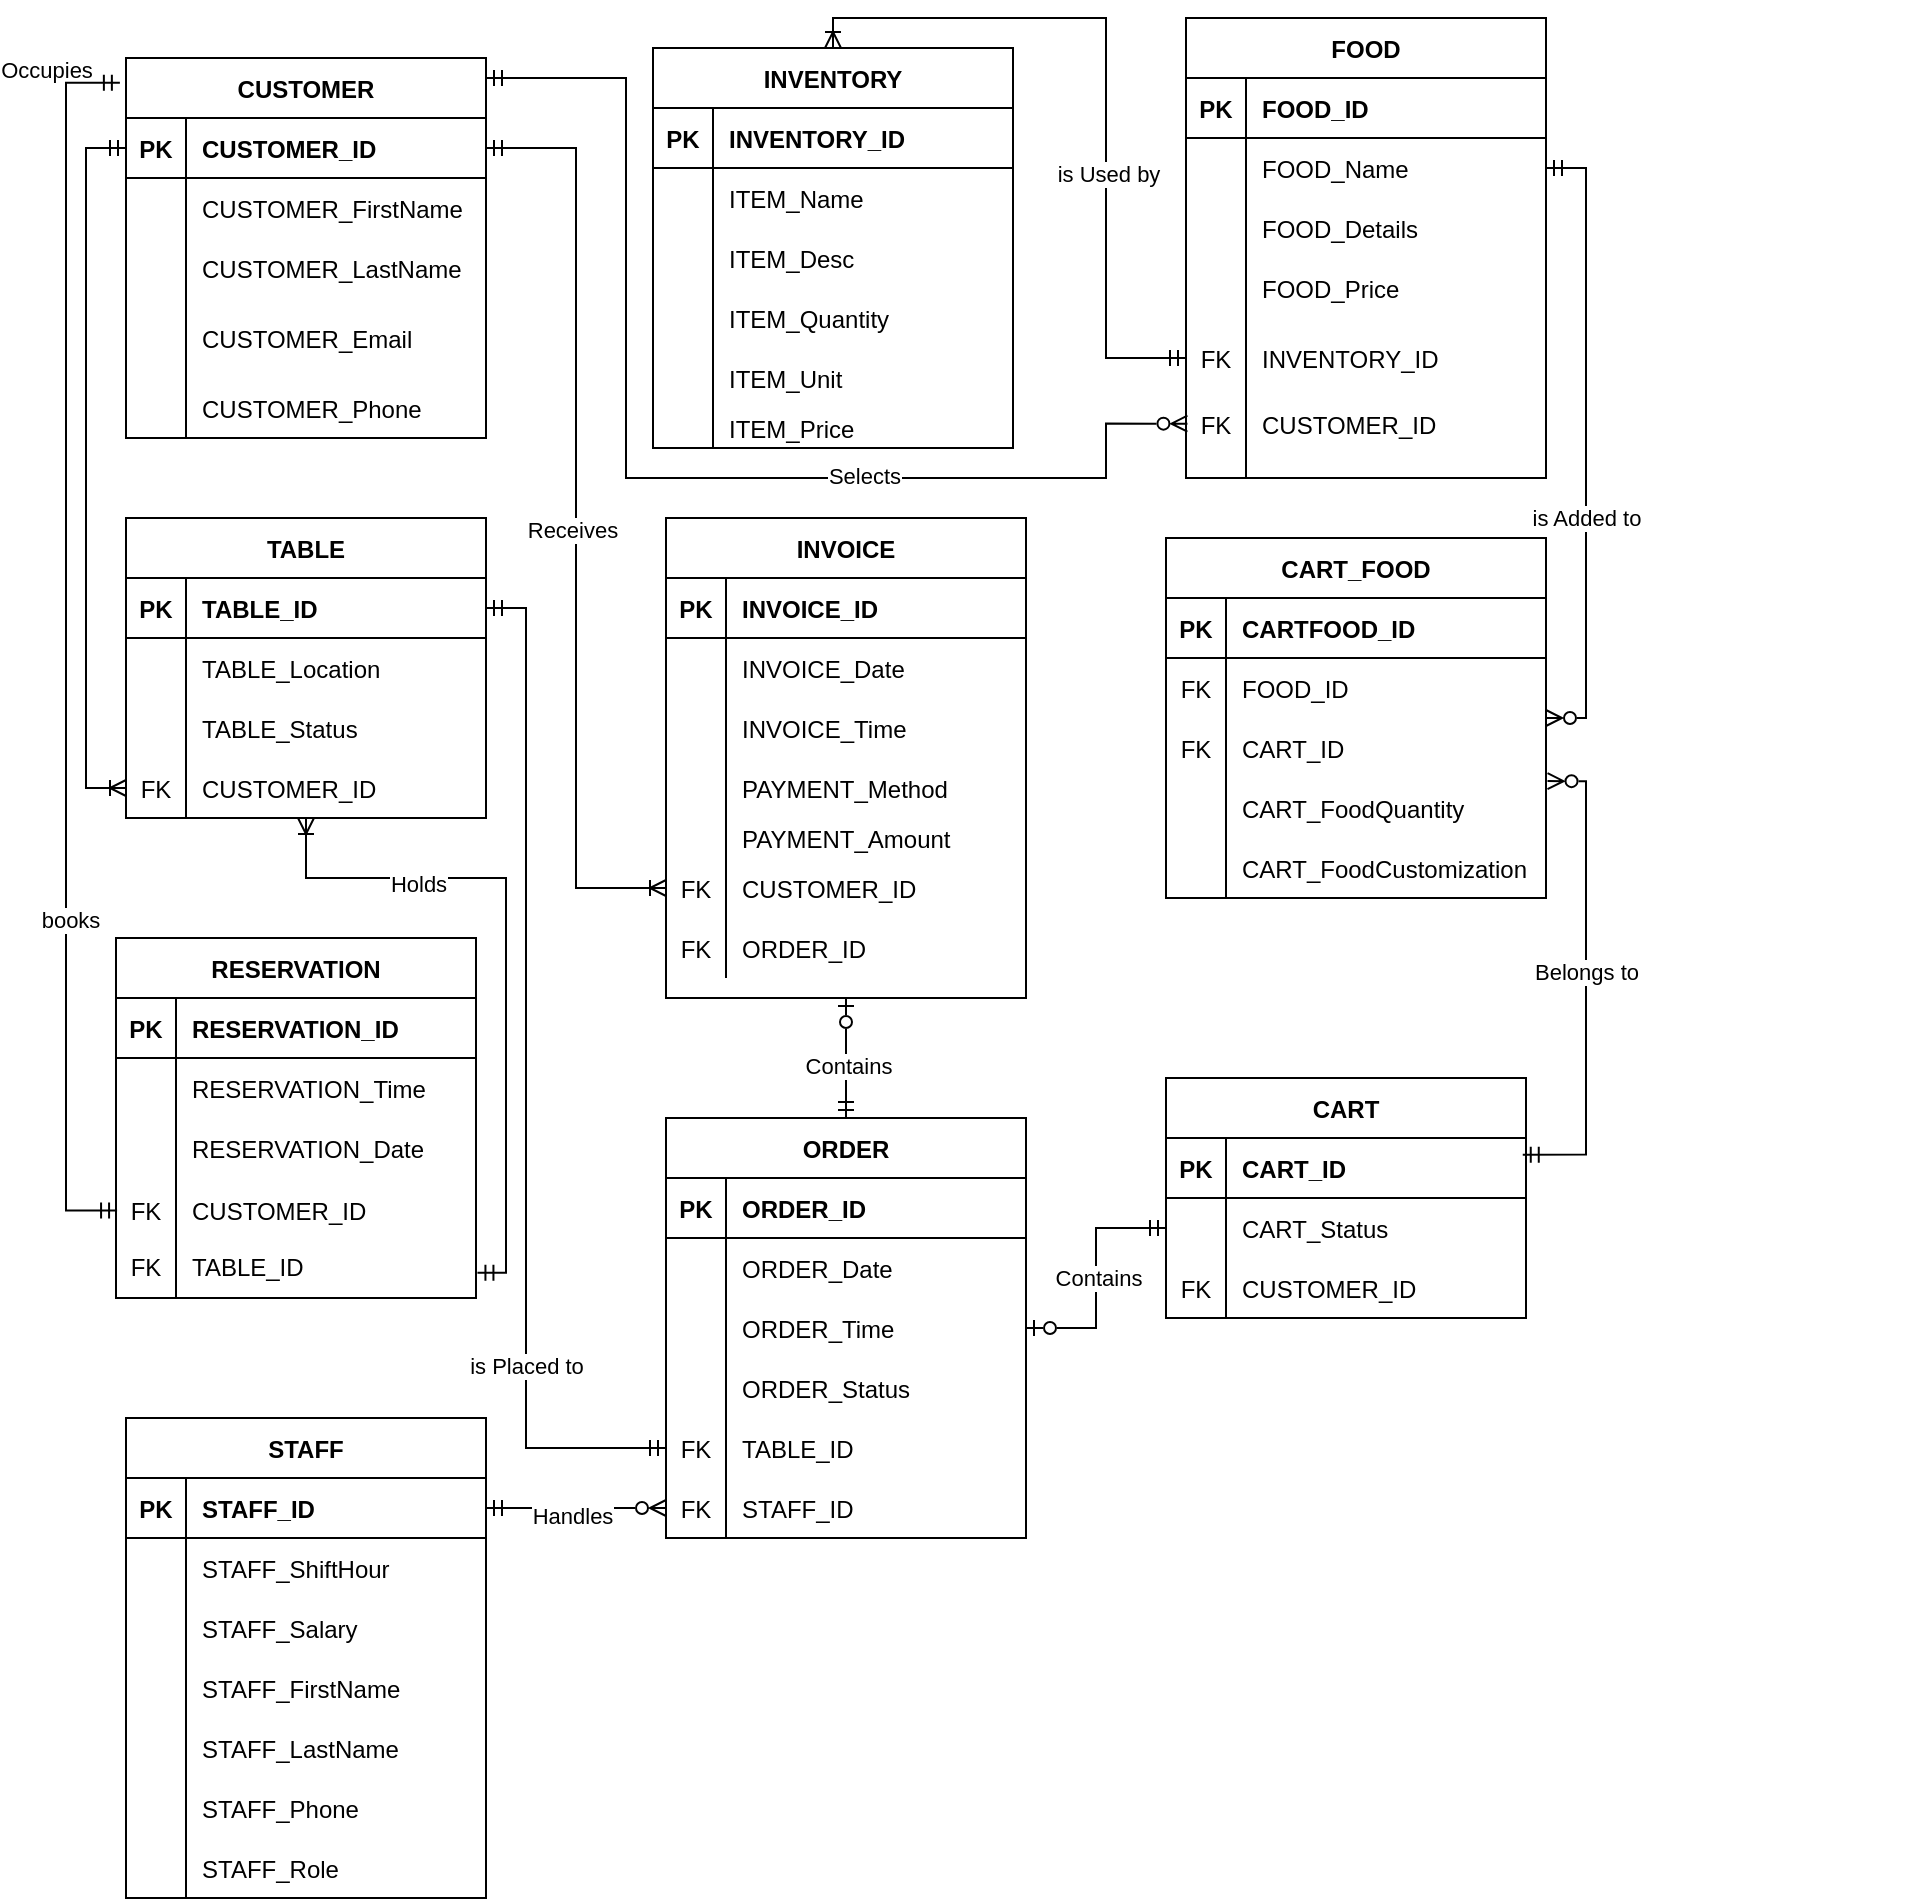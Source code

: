 <mxfile version="24.2.1" type="google">
  <diagram name="第 1 页" id="gj6_f_cIAqRVJJCThcst">
    <mxGraphModel dx="1050" dy="1738" grid="1" gridSize="10" guides="1" tooltips="1" connect="1" arrows="1" fold="1" page="1" pageScale="1" pageWidth="827" pageHeight="1169" math="0" shadow="0">
      <root>
        <mxCell id="0" />
        <mxCell id="1" parent="0" />
        <mxCell id="HuqNKj9KTR-OgmzUqenE-304" value="CUSTOMER" style="shape=table;startSize=30;container=1;collapsible=1;childLayout=tableLayout;fixedRows=1;rowLines=0;fontStyle=1;align=center;resizeLast=1;fillColor=default;" parent="1" vertex="1">
          <mxGeometry x="70" y="-1130" width="180" height="190" as="geometry">
            <mxRectangle x="60" y="-1140" width="100" height="30" as="alternateBounds" />
          </mxGeometry>
        </mxCell>
        <mxCell id="HuqNKj9KTR-OgmzUqenE-305" value="" style="shape=tableRow;horizontal=0;startSize=0;swimlaneHead=0;swimlaneBody=0;fillColor=none;collapsible=0;dropTarget=0;points=[[0,0.5],[1,0.5]];portConstraint=eastwest;top=0;left=0;right=0;bottom=1;" parent="HuqNKj9KTR-OgmzUqenE-304" vertex="1">
          <mxGeometry y="30" width="180" height="30" as="geometry" />
        </mxCell>
        <mxCell id="HuqNKj9KTR-OgmzUqenE-306" value="PK" style="shape=partialRectangle;connectable=0;fillColor=none;top=0;left=0;bottom=0;right=0;fontStyle=1;overflow=hidden;" parent="HuqNKj9KTR-OgmzUqenE-305" vertex="1">
          <mxGeometry width="30" height="30" as="geometry">
            <mxRectangle width="30" height="30" as="alternateBounds" />
          </mxGeometry>
        </mxCell>
        <mxCell id="HuqNKj9KTR-OgmzUqenE-307" value="CUSTOMER_ID" style="shape=partialRectangle;connectable=0;fillColor=none;top=0;left=0;bottom=0;right=0;align=left;spacingLeft=6;fontStyle=1;overflow=hidden;" parent="HuqNKj9KTR-OgmzUqenE-305" vertex="1">
          <mxGeometry x="30" width="150" height="30" as="geometry">
            <mxRectangle width="150" height="30" as="alternateBounds" />
          </mxGeometry>
        </mxCell>
        <mxCell id="HuqNKj9KTR-OgmzUqenE-308" value="" style="shape=tableRow;horizontal=0;startSize=0;swimlaneHead=0;swimlaneBody=0;fillColor=none;collapsible=0;dropTarget=0;points=[[0,0.5],[1,0.5]];portConstraint=eastwest;top=0;left=0;right=0;bottom=0;" parent="HuqNKj9KTR-OgmzUqenE-304" vertex="1">
          <mxGeometry y="60" width="180" height="30" as="geometry" />
        </mxCell>
        <mxCell id="HuqNKj9KTR-OgmzUqenE-309" value="" style="shape=partialRectangle;connectable=0;fillColor=none;top=0;left=0;bottom=0;right=0;editable=1;overflow=hidden;" parent="HuqNKj9KTR-OgmzUqenE-308" vertex="1">
          <mxGeometry width="30" height="30" as="geometry">
            <mxRectangle width="30" height="30" as="alternateBounds" />
          </mxGeometry>
        </mxCell>
        <mxCell id="HuqNKj9KTR-OgmzUqenE-310" value="CUSTOMER_FirstName" style="shape=partialRectangle;connectable=0;fillColor=none;top=0;left=0;bottom=0;right=0;align=left;spacingLeft=6;overflow=hidden;" parent="HuqNKj9KTR-OgmzUqenE-308" vertex="1">
          <mxGeometry x="30" width="150" height="30" as="geometry">
            <mxRectangle width="150" height="30" as="alternateBounds" />
          </mxGeometry>
        </mxCell>
        <mxCell id="HuqNKj9KTR-OgmzUqenE-311" value="" style="shape=tableRow;horizontal=0;startSize=0;swimlaneHead=0;swimlaneBody=0;fillColor=none;collapsible=0;dropTarget=0;points=[[0,0.5],[1,0.5]];portConstraint=eastwest;top=0;left=0;right=0;bottom=0;" parent="HuqNKj9KTR-OgmzUqenE-304" vertex="1">
          <mxGeometry y="90" width="180" height="30" as="geometry" />
        </mxCell>
        <mxCell id="HuqNKj9KTR-OgmzUqenE-312" value="" style="shape=partialRectangle;connectable=0;fillColor=none;top=0;left=0;bottom=0;right=0;editable=1;overflow=hidden;" parent="HuqNKj9KTR-OgmzUqenE-311" vertex="1">
          <mxGeometry width="30" height="30" as="geometry">
            <mxRectangle width="30" height="30" as="alternateBounds" />
          </mxGeometry>
        </mxCell>
        <mxCell id="HuqNKj9KTR-OgmzUqenE-313" value="CUSTOMER_LastName" style="shape=partialRectangle;connectable=0;fillColor=none;top=0;left=0;bottom=0;right=0;align=left;spacingLeft=6;overflow=hidden;" parent="HuqNKj9KTR-OgmzUqenE-311" vertex="1">
          <mxGeometry x="30" width="150" height="30" as="geometry">
            <mxRectangle width="150" height="30" as="alternateBounds" />
          </mxGeometry>
        </mxCell>
        <mxCell id="HuqNKj9KTR-OgmzUqenE-314" style="shape=tableRow;horizontal=0;startSize=0;swimlaneHead=0;swimlaneBody=0;fillColor=none;collapsible=0;dropTarget=0;points=[[0,0.5],[1,0.5]];portConstraint=eastwest;top=0;left=0;right=0;bottom=0;" parent="HuqNKj9KTR-OgmzUqenE-304" vertex="1">
          <mxGeometry y="120" width="180" height="40" as="geometry" />
        </mxCell>
        <mxCell id="HuqNKj9KTR-OgmzUqenE-315" style="shape=partialRectangle;connectable=0;fillColor=none;top=0;left=0;bottom=0;right=0;editable=1;overflow=hidden;strokeWidth=1;" parent="HuqNKj9KTR-OgmzUqenE-314" vertex="1">
          <mxGeometry width="30" height="40" as="geometry">
            <mxRectangle width="30" height="40" as="alternateBounds" />
          </mxGeometry>
        </mxCell>
        <mxCell id="HuqNKj9KTR-OgmzUqenE-316" value="CUSTOMER_Email" style="shape=partialRectangle;connectable=0;fillColor=none;top=0;left=0;bottom=0;right=0;align=left;spacingLeft=6;overflow=hidden;verticalAlign=middle;" parent="HuqNKj9KTR-OgmzUqenE-314" vertex="1">
          <mxGeometry x="30" width="150" height="40" as="geometry">
            <mxRectangle width="150" height="40" as="alternateBounds" />
          </mxGeometry>
        </mxCell>
        <mxCell id="HuqNKj9KTR-OgmzUqenE-317" style="shape=tableRow;horizontal=0;startSize=0;swimlaneHead=0;swimlaneBody=0;fillColor=none;collapsible=0;dropTarget=0;points=[[0,0.5],[1,0.5]];portConstraint=eastwest;top=0;left=0;right=0;bottom=0;" parent="HuqNKj9KTR-OgmzUqenE-304" vertex="1">
          <mxGeometry y="160" width="180" height="30" as="geometry" />
        </mxCell>
        <mxCell id="HuqNKj9KTR-OgmzUqenE-318" style="shape=partialRectangle;connectable=0;fillColor=none;top=0;left=0;bottom=0;right=0;editable=1;overflow=hidden;strokeWidth=1;" parent="HuqNKj9KTR-OgmzUqenE-317" vertex="1">
          <mxGeometry width="30" height="30" as="geometry">
            <mxRectangle width="30" height="30" as="alternateBounds" />
          </mxGeometry>
        </mxCell>
        <mxCell id="HuqNKj9KTR-OgmzUqenE-319" value="CUSTOMER_Phone" style="shape=partialRectangle;connectable=0;fillColor=none;top=0;left=0;bottom=0;right=0;align=left;spacingLeft=6;overflow=hidden;verticalAlign=middle;" parent="HuqNKj9KTR-OgmzUqenE-317" vertex="1">
          <mxGeometry x="30" width="150" height="30" as="geometry">
            <mxRectangle width="150" height="30" as="alternateBounds" />
          </mxGeometry>
        </mxCell>
        <mxCell id="HuqNKj9KTR-OgmzUqenE-320" value="FOOD" style="shape=table;startSize=30;container=1;collapsible=1;childLayout=tableLayout;fixedRows=1;rowLines=0;fontStyle=1;align=center;resizeLast=1;" parent="1" vertex="1">
          <mxGeometry x="600" y="-1150" width="180" height="230" as="geometry" />
        </mxCell>
        <mxCell id="HuqNKj9KTR-OgmzUqenE-321" value="" style="shape=tableRow;horizontal=0;startSize=0;swimlaneHead=0;swimlaneBody=0;fillColor=none;collapsible=0;dropTarget=0;points=[[0,0.5],[1,0.5]];portConstraint=eastwest;top=0;left=0;right=0;bottom=1;" parent="HuqNKj9KTR-OgmzUqenE-320" vertex="1">
          <mxGeometry y="30" width="180" height="30" as="geometry" />
        </mxCell>
        <mxCell id="HuqNKj9KTR-OgmzUqenE-322" value="PK" style="shape=partialRectangle;connectable=0;fillColor=none;top=0;left=0;bottom=0;right=0;fontStyle=1;overflow=hidden;" parent="HuqNKj9KTR-OgmzUqenE-321" vertex="1">
          <mxGeometry width="30" height="30" as="geometry">
            <mxRectangle width="30" height="30" as="alternateBounds" />
          </mxGeometry>
        </mxCell>
        <mxCell id="HuqNKj9KTR-OgmzUqenE-323" value="FOOD_ID" style="shape=partialRectangle;connectable=0;fillColor=none;top=0;left=0;bottom=0;right=0;align=left;spacingLeft=6;fontStyle=1;overflow=hidden;" parent="HuqNKj9KTR-OgmzUqenE-321" vertex="1">
          <mxGeometry x="30" width="150" height="30" as="geometry">
            <mxRectangle width="150" height="30" as="alternateBounds" />
          </mxGeometry>
        </mxCell>
        <mxCell id="HuqNKj9KTR-OgmzUqenE-324" value="" style="shape=tableRow;horizontal=0;startSize=0;swimlaneHead=0;swimlaneBody=0;fillColor=none;collapsible=0;dropTarget=0;points=[[0,0.5],[1,0.5]];portConstraint=eastwest;top=0;left=0;right=0;bottom=0;" parent="HuqNKj9KTR-OgmzUqenE-320" vertex="1">
          <mxGeometry y="60" width="180" height="30" as="geometry" />
        </mxCell>
        <mxCell id="HuqNKj9KTR-OgmzUqenE-325" value="" style="shape=partialRectangle;connectable=0;fillColor=none;top=0;left=0;bottom=0;right=0;editable=1;overflow=hidden;" parent="HuqNKj9KTR-OgmzUqenE-324" vertex="1">
          <mxGeometry width="30" height="30" as="geometry">
            <mxRectangle width="30" height="30" as="alternateBounds" />
          </mxGeometry>
        </mxCell>
        <mxCell id="HuqNKj9KTR-OgmzUqenE-326" value="FOOD_Name" style="shape=partialRectangle;connectable=0;fillColor=none;top=0;left=0;bottom=0;right=0;align=left;spacingLeft=6;overflow=hidden;" parent="HuqNKj9KTR-OgmzUqenE-324" vertex="1">
          <mxGeometry x="30" width="150" height="30" as="geometry">
            <mxRectangle width="150" height="30" as="alternateBounds" />
          </mxGeometry>
        </mxCell>
        <mxCell id="HuqNKj9KTR-OgmzUqenE-327" value="" style="shape=tableRow;horizontal=0;startSize=0;swimlaneHead=0;swimlaneBody=0;fillColor=none;collapsible=0;dropTarget=0;points=[[0,0.5],[1,0.5]];portConstraint=eastwest;top=0;left=0;right=0;bottom=0;" parent="HuqNKj9KTR-OgmzUqenE-320" vertex="1">
          <mxGeometry y="90" width="180" height="30" as="geometry" />
        </mxCell>
        <mxCell id="HuqNKj9KTR-OgmzUqenE-328" value="" style="shape=partialRectangle;connectable=0;fillColor=none;top=0;left=0;bottom=0;right=0;editable=1;overflow=hidden;" parent="HuqNKj9KTR-OgmzUqenE-327" vertex="1">
          <mxGeometry width="30" height="30" as="geometry">
            <mxRectangle width="30" height="30" as="alternateBounds" />
          </mxGeometry>
        </mxCell>
        <mxCell id="HuqNKj9KTR-OgmzUqenE-329" value="FOOD_Details" style="shape=partialRectangle;connectable=0;fillColor=none;top=0;left=0;bottom=0;right=0;align=left;spacingLeft=6;overflow=hidden;" parent="HuqNKj9KTR-OgmzUqenE-327" vertex="1">
          <mxGeometry x="30" width="150" height="30" as="geometry">
            <mxRectangle width="150" height="30" as="alternateBounds" />
          </mxGeometry>
        </mxCell>
        <mxCell id="HuqNKj9KTR-OgmzUqenE-330" style="shape=tableRow;horizontal=0;startSize=0;swimlaneHead=0;swimlaneBody=0;fillColor=none;collapsible=0;dropTarget=0;points=[[0,0.5],[1,0.5]];portConstraint=eastwest;top=0;left=0;right=0;bottom=0;" parent="HuqNKj9KTR-OgmzUqenE-320" vertex="1">
          <mxGeometry y="120" width="180" height="30" as="geometry" />
        </mxCell>
        <mxCell id="HuqNKj9KTR-OgmzUqenE-331" style="shape=partialRectangle;connectable=0;fillColor=none;top=0;left=0;bottom=0;right=0;editable=1;overflow=hidden;" parent="HuqNKj9KTR-OgmzUqenE-330" vertex="1">
          <mxGeometry width="30" height="30" as="geometry">
            <mxRectangle width="30" height="30" as="alternateBounds" />
          </mxGeometry>
        </mxCell>
        <mxCell id="HuqNKj9KTR-OgmzUqenE-332" value="FOOD_Price" style="shape=partialRectangle;connectable=0;fillColor=none;top=0;left=0;bottom=0;right=0;align=left;spacingLeft=6;overflow=hidden;" parent="HuqNKj9KTR-OgmzUqenE-330" vertex="1">
          <mxGeometry x="30" width="150" height="30" as="geometry">
            <mxRectangle width="150" height="30" as="alternateBounds" />
          </mxGeometry>
        </mxCell>
        <mxCell id="HuqNKj9KTR-OgmzUqenE-333" value="" style="shape=tableRow;horizontal=0;startSize=0;swimlaneHead=0;swimlaneBody=0;fillColor=none;collapsible=0;dropTarget=0;points=[[0,0.5],[1,0.5]];portConstraint=eastwest;top=0;left=0;right=0;bottom=0;" parent="HuqNKj9KTR-OgmzUqenE-320" vertex="1">
          <mxGeometry y="150" width="180" height="40" as="geometry" />
        </mxCell>
        <mxCell id="HuqNKj9KTR-OgmzUqenE-334" value="FK" style="shape=partialRectangle;connectable=0;fillColor=none;top=0;left=0;bottom=0;right=0;editable=1;overflow=hidden;" parent="HuqNKj9KTR-OgmzUqenE-333" vertex="1">
          <mxGeometry width="30" height="40" as="geometry">
            <mxRectangle width="30" height="40" as="alternateBounds" />
          </mxGeometry>
        </mxCell>
        <mxCell id="HuqNKj9KTR-OgmzUqenE-335" value="INVENTORY_ID" style="shape=partialRectangle;connectable=0;fillColor=none;top=0;left=0;bottom=0;right=0;align=left;spacingLeft=6;overflow=hidden;" parent="HuqNKj9KTR-OgmzUqenE-333" vertex="1">
          <mxGeometry x="30" width="150" height="40" as="geometry">
            <mxRectangle width="150" height="40" as="alternateBounds" />
          </mxGeometry>
        </mxCell>
        <mxCell id="HuqNKj9KTR-OgmzUqenE-336" value="" style="shape=tableRow;horizontal=0;startSize=0;swimlaneHead=0;swimlaneBody=0;fillColor=none;collapsible=0;dropTarget=0;points=[[0,0.5],[1,0.5]];portConstraint=eastwest;top=0;left=0;right=0;bottom=0;" parent="HuqNKj9KTR-OgmzUqenE-320" vertex="1">
          <mxGeometry y="190" width="180" height="40" as="geometry" />
        </mxCell>
        <mxCell id="HuqNKj9KTR-OgmzUqenE-337" value="FK&#xa;" style="shape=partialRectangle;connectable=0;fillColor=none;top=0;left=0;bottom=0;right=0;editable=1;overflow=hidden;" parent="HuqNKj9KTR-OgmzUqenE-336" vertex="1">
          <mxGeometry width="30" height="40" as="geometry">
            <mxRectangle width="30" height="40" as="alternateBounds" />
          </mxGeometry>
        </mxCell>
        <mxCell id="HuqNKj9KTR-OgmzUqenE-338" value="CUSTOMER_ID&#xa;" style="shape=partialRectangle;connectable=0;fillColor=none;top=0;left=0;bottom=0;right=0;align=left;spacingLeft=6;overflow=hidden;" parent="HuqNKj9KTR-OgmzUqenE-336" vertex="1">
          <mxGeometry x="30" width="150" height="40" as="geometry">
            <mxRectangle width="150" height="40" as="alternateBounds" />
          </mxGeometry>
        </mxCell>
        <mxCell id="HuqNKj9KTR-OgmzUqenE-340" value="CART" style="shape=table;startSize=30;container=1;collapsible=1;childLayout=tableLayout;fixedRows=1;rowLines=0;fontStyle=1;align=center;resizeLast=1;" parent="1" vertex="1">
          <mxGeometry x="590" y="-620" width="180" height="120" as="geometry" />
        </mxCell>
        <mxCell id="HuqNKj9KTR-OgmzUqenE-341" value="" style="shape=tableRow;horizontal=0;startSize=0;swimlaneHead=0;swimlaneBody=0;fillColor=none;collapsible=0;dropTarget=0;points=[[0,0.5],[1,0.5]];portConstraint=eastwest;top=0;left=0;right=0;bottom=1;" parent="HuqNKj9KTR-OgmzUqenE-340" vertex="1">
          <mxGeometry y="30" width="180" height="30" as="geometry" />
        </mxCell>
        <mxCell id="HuqNKj9KTR-OgmzUqenE-342" value="PK" style="shape=partialRectangle;connectable=0;fillColor=none;top=0;left=0;bottom=0;right=0;fontStyle=1;overflow=hidden;" parent="HuqNKj9KTR-OgmzUqenE-341" vertex="1">
          <mxGeometry width="30" height="30" as="geometry">
            <mxRectangle width="30" height="30" as="alternateBounds" />
          </mxGeometry>
        </mxCell>
        <mxCell id="HuqNKj9KTR-OgmzUqenE-343" value="CART_ID" style="shape=partialRectangle;connectable=0;fillColor=none;top=0;left=0;bottom=0;right=0;align=left;spacingLeft=6;fontStyle=1;overflow=hidden;" parent="HuqNKj9KTR-OgmzUqenE-341" vertex="1">
          <mxGeometry x="30" width="150" height="30" as="geometry">
            <mxRectangle width="150" height="30" as="alternateBounds" />
          </mxGeometry>
        </mxCell>
        <mxCell id="HuqNKj9KTR-OgmzUqenE-344" style="shape=tableRow;horizontal=0;startSize=0;swimlaneHead=0;swimlaneBody=0;fillColor=none;collapsible=0;dropTarget=0;points=[[0,0.5],[1,0.5]];portConstraint=eastwest;top=0;left=0;right=0;bottom=0;" parent="HuqNKj9KTR-OgmzUqenE-340" vertex="1">
          <mxGeometry y="60" width="180" height="30" as="geometry" />
        </mxCell>
        <mxCell id="HuqNKj9KTR-OgmzUqenE-345" value="" style="shape=partialRectangle;connectable=0;fillColor=none;top=0;left=0;bottom=0;right=0;editable=1;overflow=hidden;" parent="HuqNKj9KTR-OgmzUqenE-344" vertex="1">
          <mxGeometry width="30" height="30" as="geometry">
            <mxRectangle width="30" height="30" as="alternateBounds" />
          </mxGeometry>
        </mxCell>
        <mxCell id="HuqNKj9KTR-OgmzUqenE-346" value="CART_Status" style="shape=partialRectangle;connectable=0;fillColor=none;top=0;left=0;bottom=0;right=0;align=left;spacingLeft=6;overflow=hidden;" parent="HuqNKj9KTR-OgmzUqenE-344" vertex="1">
          <mxGeometry x="30" width="150" height="30" as="geometry">
            <mxRectangle width="150" height="30" as="alternateBounds" />
          </mxGeometry>
        </mxCell>
        <mxCell id="HuqNKj9KTR-OgmzUqenE-347" style="shape=tableRow;horizontal=0;startSize=0;swimlaneHead=0;swimlaneBody=0;fillColor=none;collapsible=0;dropTarget=0;points=[[0,0.5],[1,0.5]];portConstraint=eastwest;top=0;left=0;right=0;bottom=0;" parent="HuqNKj9KTR-OgmzUqenE-340" vertex="1">
          <mxGeometry y="90" width="180" height="30" as="geometry" />
        </mxCell>
        <mxCell id="HuqNKj9KTR-OgmzUqenE-348" value="FK" style="shape=partialRectangle;connectable=0;fillColor=none;top=0;left=0;bottom=0;right=0;editable=1;overflow=hidden;" parent="HuqNKj9KTR-OgmzUqenE-347" vertex="1">
          <mxGeometry width="30" height="30" as="geometry">
            <mxRectangle width="30" height="30" as="alternateBounds" />
          </mxGeometry>
        </mxCell>
        <mxCell id="HuqNKj9KTR-OgmzUqenE-349" value="CUSTOMER_ID" style="shape=partialRectangle;connectable=0;fillColor=none;top=0;left=0;bottom=0;right=0;align=left;spacingLeft=6;overflow=hidden;" parent="HuqNKj9KTR-OgmzUqenE-347" vertex="1">
          <mxGeometry x="30" width="150" height="30" as="geometry">
            <mxRectangle width="150" height="30" as="alternateBounds" />
          </mxGeometry>
        </mxCell>
        <mxCell id="HuqNKj9KTR-OgmzUqenE-351" value="INVOICE" style="shape=table;startSize=30;container=1;collapsible=1;childLayout=tableLayout;fixedRows=1;rowLines=0;fontStyle=1;align=center;resizeLast=1;" parent="1" vertex="1">
          <mxGeometry x="340" y="-900" width="180" height="240" as="geometry" />
        </mxCell>
        <mxCell id="HuqNKj9KTR-OgmzUqenE-352" value="" style="shape=tableRow;horizontal=0;startSize=0;swimlaneHead=0;swimlaneBody=0;fillColor=none;collapsible=0;dropTarget=0;points=[[0,0.5],[1,0.5]];portConstraint=eastwest;top=0;left=0;right=0;bottom=1;" parent="HuqNKj9KTR-OgmzUqenE-351" vertex="1">
          <mxGeometry y="30" width="180" height="30" as="geometry" />
        </mxCell>
        <mxCell id="HuqNKj9KTR-OgmzUqenE-353" value="PK" style="shape=partialRectangle;connectable=0;fillColor=none;top=0;left=0;bottom=0;right=0;fontStyle=1;overflow=hidden;" parent="HuqNKj9KTR-OgmzUqenE-352" vertex="1">
          <mxGeometry width="30" height="30" as="geometry">
            <mxRectangle width="30" height="30" as="alternateBounds" />
          </mxGeometry>
        </mxCell>
        <mxCell id="HuqNKj9KTR-OgmzUqenE-354" value="INVOICE_ID" style="shape=partialRectangle;connectable=0;fillColor=none;top=0;left=0;bottom=0;right=0;align=left;spacingLeft=6;fontStyle=1;overflow=hidden;" parent="HuqNKj9KTR-OgmzUqenE-352" vertex="1">
          <mxGeometry x="30" width="150" height="30" as="geometry">
            <mxRectangle width="150" height="30" as="alternateBounds" />
          </mxGeometry>
        </mxCell>
        <mxCell id="HuqNKj9KTR-OgmzUqenE-355" value="" style="shape=tableRow;horizontal=0;startSize=0;swimlaneHead=0;swimlaneBody=0;fillColor=none;collapsible=0;dropTarget=0;points=[[0,0.5],[1,0.5]];portConstraint=eastwest;top=0;left=0;right=0;bottom=0;" parent="HuqNKj9KTR-OgmzUqenE-351" vertex="1">
          <mxGeometry y="60" width="180" height="30" as="geometry" />
        </mxCell>
        <mxCell id="HuqNKj9KTR-OgmzUqenE-356" value="" style="shape=partialRectangle;connectable=0;fillColor=none;top=0;left=0;bottom=0;right=0;editable=1;overflow=hidden;" parent="HuqNKj9KTR-OgmzUqenE-355" vertex="1">
          <mxGeometry width="30" height="30" as="geometry">
            <mxRectangle width="30" height="30" as="alternateBounds" />
          </mxGeometry>
        </mxCell>
        <mxCell id="HuqNKj9KTR-OgmzUqenE-357" value="INVOICE_Date" style="shape=partialRectangle;connectable=0;fillColor=none;top=0;left=0;bottom=0;right=0;align=left;spacingLeft=6;overflow=hidden;" parent="HuqNKj9KTR-OgmzUqenE-355" vertex="1">
          <mxGeometry x="30" width="150" height="30" as="geometry">
            <mxRectangle width="150" height="30" as="alternateBounds" />
          </mxGeometry>
        </mxCell>
        <mxCell id="HuqNKj9KTR-OgmzUqenE-358" value="" style="shape=tableRow;horizontal=0;startSize=0;swimlaneHead=0;swimlaneBody=0;fillColor=none;collapsible=0;dropTarget=0;points=[[0,0.5],[1,0.5]];portConstraint=eastwest;top=0;left=0;right=0;bottom=0;" parent="HuqNKj9KTR-OgmzUqenE-351" vertex="1">
          <mxGeometry y="90" width="180" height="30" as="geometry" />
        </mxCell>
        <mxCell id="HuqNKj9KTR-OgmzUqenE-359" value="" style="shape=partialRectangle;connectable=0;fillColor=none;top=0;left=0;bottom=0;right=0;editable=1;overflow=hidden;" parent="HuqNKj9KTR-OgmzUqenE-358" vertex="1">
          <mxGeometry width="30" height="30" as="geometry">
            <mxRectangle width="30" height="30" as="alternateBounds" />
          </mxGeometry>
        </mxCell>
        <mxCell id="HuqNKj9KTR-OgmzUqenE-360" value="INVOICE_Time" style="shape=partialRectangle;connectable=0;fillColor=none;top=0;left=0;bottom=0;right=0;align=left;spacingLeft=6;overflow=hidden;" parent="HuqNKj9KTR-OgmzUqenE-358" vertex="1">
          <mxGeometry x="30" width="150" height="30" as="geometry">
            <mxRectangle width="150" height="30" as="alternateBounds" />
          </mxGeometry>
        </mxCell>
        <mxCell id="HuqNKj9KTR-OgmzUqenE-361" value="" style="shape=tableRow;horizontal=0;startSize=0;swimlaneHead=0;swimlaneBody=0;fillColor=none;collapsible=0;dropTarget=0;points=[[0,0.5],[1,0.5]];portConstraint=eastwest;top=0;left=0;right=0;bottom=0;" parent="HuqNKj9KTR-OgmzUqenE-351" vertex="1">
          <mxGeometry y="120" width="180" height="30" as="geometry" />
        </mxCell>
        <mxCell id="HuqNKj9KTR-OgmzUqenE-362" value="" style="shape=partialRectangle;connectable=0;fillColor=none;top=0;left=0;bottom=0;right=0;editable=1;overflow=hidden;" parent="HuqNKj9KTR-OgmzUqenE-361" vertex="1">
          <mxGeometry width="30" height="30" as="geometry">
            <mxRectangle width="30" height="30" as="alternateBounds" />
          </mxGeometry>
        </mxCell>
        <mxCell id="HuqNKj9KTR-OgmzUqenE-363" value="PAYMENT_Method" style="shape=partialRectangle;connectable=0;fillColor=none;top=0;left=0;bottom=0;right=0;align=left;spacingLeft=6;overflow=hidden;" parent="HuqNKj9KTR-OgmzUqenE-361" vertex="1">
          <mxGeometry x="30" width="150" height="30" as="geometry">
            <mxRectangle width="150" height="30" as="alternateBounds" />
          </mxGeometry>
        </mxCell>
        <mxCell id="HuqNKj9KTR-OgmzUqenE-364" style="shape=tableRow;horizontal=0;startSize=0;swimlaneHead=0;swimlaneBody=0;fillColor=none;collapsible=0;dropTarget=0;points=[[0,0.5],[1,0.5]];portConstraint=eastwest;top=0;left=0;right=0;bottom=0;" parent="HuqNKj9KTR-OgmzUqenE-351" vertex="1">
          <mxGeometry y="150" width="180" height="20" as="geometry" />
        </mxCell>
        <mxCell id="HuqNKj9KTR-OgmzUqenE-365" value="" style="shape=partialRectangle;connectable=0;fillColor=none;top=0;left=0;bottom=0;right=0;editable=1;overflow=hidden;" parent="HuqNKj9KTR-OgmzUqenE-364" vertex="1">
          <mxGeometry width="30" height="20" as="geometry">
            <mxRectangle width="30" height="20" as="alternateBounds" />
          </mxGeometry>
        </mxCell>
        <mxCell id="HuqNKj9KTR-OgmzUqenE-366" value="PAYMENT_Amount" style="shape=partialRectangle;connectable=0;fillColor=none;top=0;left=0;bottom=0;right=0;align=left;spacingLeft=6;overflow=hidden;" parent="HuqNKj9KTR-OgmzUqenE-364" vertex="1">
          <mxGeometry x="30" width="150" height="20" as="geometry">
            <mxRectangle width="150" height="20" as="alternateBounds" />
          </mxGeometry>
        </mxCell>
        <mxCell id="HuqNKj9KTR-OgmzUqenE-367" style="shape=tableRow;horizontal=0;startSize=0;swimlaneHead=0;swimlaneBody=0;fillColor=none;collapsible=0;dropTarget=0;points=[[0,0.5],[1,0.5]];portConstraint=eastwest;top=0;left=0;right=0;bottom=0;" parent="HuqNKj9KTR-OgmzUqenE-351" vertex="1">
          <mxGeometry y="170" width="180" height="30" as="geometry" />
        </mxCell>
        <mxCell id="HuqNKj9KTR-OgmzUqenE-368" value="FK" style="shape=partialRectangle;connectable=0;fillColor=none;top=0;left=0;bottom=0;right=0;editable=1;overflow=hidden;" parent="HuqNKj9KTR-OgmzUqenE-367" vertex="1">
          <mxGeometry width="30" height="30" as="geometry">
            <mxRectangle width="30" height="30" as="alternateBounds" />
          </mxGeometry>
        </mxCell>
        <mxCell id="HuqNKj9KTR-OgmzUqenE-369" value="CUSTOMER_ID" style="shape=partialRectangle;connectable=0;fillColor=none;top=0;left=0;bottom=0;right=0;align=left;spacingLeft=6;overflow=hidden;" parent="HuqNKj9KTR-OgmzUqenE-367" vertex="1">
          <mxGeometry x="30" width="150" height="30" as="geometry">
            <mxRectangle width="150" height="30" as="alternateBounds" />
          </mxGeometry>
        </mxCell>
        <mxCell id="HuqNKj9KTR-OgmzUqenE-370" style="shape=tableRow;horizontal=0;startSize=0;swimlaneHead=0;swimlaneBody=0;fillColor=none;collapsible=0;dropTarget=0;points=[[0,0.5],[1,0.5]];portConstraint=eastwest;top=0;left=0;right=0;bottom=0;" parent="HuqNKj9KTR-OgmzUqenE-351" vertex="1">
          <mxGeometry y="200" width="180" height="30" as="geometry" />
        </mxCell>
        <mxCell id="HuqNKj9KTR-OgmzUqenE-371" value="FK" style="shape=partialRectangle;connectable=0;fillColor=none;top=0;left=0;bottom=0;right=0;editable=1;overflow=hidden;" parent="HuqNKj9KTR-OgmzUqenE-370" vertex="1">
          <mxGeometry width="30" height="30" as="geometry">
            <mxRectangle width="30" height="30" as="alternateBounds" />
          </mxGeometry>
        </mxCell>
        <mxCell id="HuqNKj9KTR-OgmzUqenE-372" value="ORDER_ID" style="shape=partialRectangle;connectable=0;fillColor=none;top=0;left=0;bottom=0;right=0;align=left;spacingLeft=6;overflow=hidden;" parent="HuqNKj9KTR-OgmzUqenE-370" vertex="1">
          <mxGeometry x="30" width="150" height="30" as="geometry">
            <mxRectangle width="150" height="30" as="alternateBounds" />
          </mxGeometry>
        </mxCell>
        <mxCell id="HuqNKj9KTR-OgmzUqenE-525" style="edgeStyle=orthogonalEdgeStyle;rounded=0;orthogonalLoop=1;jettySize=auto;html=1;exitX=0.5;exitY=0;exitDx=0;exitDy=0;entryX=0.5;entryY=1;entryDx=0;entryDy=0;endArrow=ERzeroToOne;endFill=0;startArrow=ERmandOne;startFill=0;" parent="1" source="HuqNKj9KTR-OgmzUqenE-373" target="HuqNKj9KTR-OgmzUqenE-351" edge="1">
          <mxGeometry relative="1" as="geometry" />
        </mxCell>
        <mxCell id="HuqNKj9KTR-OgmzUqenE-531" value="Contains" style="edgeLabel;html=1;align=center;verticalAlign=middle;resizable=0;points=[];" parent="HuqNKj9KTR-OgmzUqenE-525" connectable="0" vertex="1">
          <mxGeometry x="-0.128" y="-1" relative="1" as="geometry">
            <mxPoint as="offset" />
          </mxGeometry>
        </mxCell>
        <mxCell id="HuqNKj9KTR-OgmzUqenE-373" value="ORDER" style="shape=table;startSize=30;container=1;collapsible=1;childLayout=tableLayout;fixedRows=1;rowLines=0;fontStyle=1;align=center;resizeLast=1;" parent="1" vertex="1">
          <mxGeometry x="340" y="-600" width="180" height="210" as="geometry" />
        </mxCell>
        <mxCell id="HuqNKj9KTR-OgmzUqenE-374" value="" style="shape=tableRow;horizontal=0;startSize=0;swimlaneHead=0;swimlaneBody=0;fillColor=none;collapsible=0;dropTarget=0;points=[[0,0.5],[1,0.5]];portConstraint=eastwest;top=0;left=0;right=0;bottom=1;" parent="HuqNKj9KTR-OgmzUqenE-373" vertex="1">
          <mxGeometry y="30" width="180" height="30" as="geometry" />
        </mxCell>
        <mxCell id="HuqNKj9KTR-OgmzUqenE-375" value="PK" style="shape=partialRectangle;connectable=0;fillColor=none;top=0;left=0;bottom=0;right=0;fontStyle=1;overflow=hidden;" parent="HuqNKj9KTR-OgmzUqenE-374" vertex="1">
          <mxGeometry width="30" height="30" as="geometry">
            <mxRectangle width="30" height="30" as="alternateBounds" />
          </mxGeometry>
        </mxCell>
        <mxCell id="HuqNKj9KTR-OgmzUqenE-376" value="ORDER_ID" style="shape=partialRectangle;connectable=0;fillColor=none;top=0;left=0;bottom=0;right=0;align=left;spacingLeft=6;fontStyle=1;overflow=hidden;" parent="HuqNKj9KTR-OgmzUqenE-374" vertex="1">
          <mxGeometry x="30" width="150" height="30" as="geometry">
            <mxRectangle width="150" height="30" as="alternateBounds" />
          </mxGeometry>
        </mxCell>
        <mxCell id="HuqNKj9KTR-OgmzUqenE-377" value="" style="shape=tableRow;horizontal=0;startSize=0;swimlaneHead=0;swimlaneBody=0;fillColor=none;collapsible=0;dropTarget=0;points=[[0,0.5],[1,0.5]];portConstraint=eastwest;top=0;left=0;right=0;bottom=0;" parent="HuqNKj9KTR-OgmzUqenE-373" vertex="1">
          <mxGeometry y="60" width="180" height="30" as="geometry" />
        </mxCell>
        <mxCell id="HuqNKj9KTR-OgmzUqenE-378" value="" style="shape=partialRectangle;connectable=0;fillColor=none;top=0;left=0;bottom=0;right=0;editable=1;overflow=hidden;" parent="HuqNKj9KTR-OgmzUqenE-377" vertex="1">
          <mxGeometry width="30" height="30" as="geometry">
            <mxRectangle width="30" height="30" as="alternateBounds" />
          </mxGeometry>
        </mxCell>
        <mxCell id="HuqNKj9KTR-OgmzUqenE-379" value="ORDER_Date" style="shape=partialRectangle;connectable=0;fillColor=none;top=0;left=0;bottom=0;right=0;align=left;spacingLeft=6;overflow=hidden;" parent="HuqNKj9KTR-OgmzUqenE-377" vertex="1">
          <mxGeometry x="30" width="150" height="30" as="geometry">
            <mxRectangle width="150" height="30" as="alternateBounds" />
          </mxGeometry>
        </mxCell>
        <mxCell id="HuqNKj9KTR-OgmzUqenE-380" value="" style="shape=tableRow;horizontal=0;startSize=0;swimlaneHead=0;swimlaneBody=0;fillColor=none;collapsible=0;dropTarget=0;points=[[0,0.5],[1,0.5]];portConstraint=eastwest;top=0;left=0;right=0;bottom=0;" parent="HuqNKj9KTR-OgmzUqenE-373" vertex="1">
          <mxGeometry y="90" width="180" height="30" as="geometry" />
        </mxCell>
        <mxCell id="HuqNKj9KTR-OgmzUqenE-381" value="" style="shape=partialRectangle;connectable=0;fillColor=none;top=0;left=0;bottom=0;right=0;editable=1;overflow=hidden;" parent="HuqNKj9KTR-OgmzUqenE-380" vertex="1">
          <mxGeometry width="30" height="30" as="geometry">
            <mxRectangle width="30" height="30" as="alternateBounds" />
          </mxGeometry>
        </mxCell>
        <mxCell id="HuqNKj9KTR-OgmzUqenE-382" value="ORDER_Time" style="shape=partialRectangle;connectable=0;fillColor=none;top=0;left=0;bottom=0;right=0;align=left;spacingLeft=6;overflow=hidden;" parent="HuqNKj9KTR-OgmzUqenE-380" vertex="1">
          <mxGeometry x="30" width="150" height="30" as="geometry">
            <mxRectangle width="150" height="30" as="alternateBounds" />
          </mxGeometry>
        </mxCell>
        <mxCell id="HuqNKj9KTR-OgmzUqenE-383" style="shape=tableRow;horizontal=0;startSize=0;swimlaneHead=0;swimlaneBody=0;fillColor=none;collapsible=0;dropTarget=0;points=[[0,0.5],[1,0.5]];portConstraint=eastwest;top=0;left=0;right=0;bottom=0;" parent="HuqNKj9KTR-OgmzUqenE-373" vertex="1">
          <mxGeometry y="120" width="180" height="30" as="geometry" />
        </mxCell>
        <mxCell id="HuqNKj9KTR-OgmzUqenE-384" style="shape=partialRectangle;connectable=0;fillColor=none;top=0;left=0;bottom=0;right=0;editable=1;overflow=hidden;" parent="HuqNKj9KTR-OgmzUqenE-383" vertex="1">
          <mxGeometry width="30" height="30" as="geometry">
            <mxRectangle width="30" height="30" as="alternateBounds" />
          </mxGeometry>
        </mxCell>
        <mxCell id="HuqNKj9KTR-OgmzUqenE-385" value="ORDER_Status" style="shape=partialRectangle;connectable=0;fillColor=none;top=0;left=0;bottom=0;right=0;align=left;spacingLeft=6;overflow=hidden;" parent="HuqNKj9KTR-OgmzUqenE-383" vertex="1">
          <mxGeometry x="30" width="150" height="30" as="geometry">
            <mxRectangle width="150" height="30" as="alternateBounds" />
          </mxGeometry>
        </mxCell>
        <mxCell id="HuqNKj9KTR-OgmzUqenE-386" style="shape=tableRow;horizontal=0;startSize=0;swimlaneHead=0;swimlaneBody=0;fillColor=none;collapsible=0;dropTarget=0;points=[[0,0.5],[1,0.5]];portConstraint=eastwest;top=0;left=0;right=0;bottom=0;" parent="HuqNKj9KTR-OgmzUqenE-373" vertex="1">
          <mxGeometry y="150" width="180" height="30" as="geometry" />
        </mxCell>
        <mxCell id="HuqNKj9KTR-OgmzUqenE-387" value="FK" style="shape=partialRectangle;connectable=0;fillColor=none;top=0;left=0;bottom=0;right=0;editable=1;overflow=hidden;" parent="HuqNKj9KTR-OgmzUqenE-386" vertex="1">
          <mxGeometry width="30" height="30" as="geometry">
            <mxRectangle width="30" height="30" as="alternateBounds" />
          </mxGeometry>
        </mxCell>
        <mxCell id="HuqNKj9KTR-OgmzUqenE-388" value="TABLE_ID" style="shape=partialRectangle;connectable=0;fillColor=none;top=0;left=0;bottom=0;right=0;align=left;spacingLeft=6;overflow=hidden;" parent="HuqNKj9KTR-OgmzUqenE-386" vertex="1">
          <mxGeometry x="30" width="150" height="30" as="geometry">
            <mxRectangle width="150" height="30" as="alternateBounds" />
          </mxGeometry>
        </mxCell>
        <mxCell id="HuqNKj9KTR-OgmzUqenE-389" style="shape=tableRow;horizontal=0;startSize=0;swimlaneHead=0;swimlaneBody=0;fillColor=none;collapsible=0;dropTarget=0;points=[[0,0.5],[1,0.5]];portConstraint=eastwest;top=0;left=0;right=0;bottom=0;" parent="HuqNKj9KTR-OgmzUqenE-373" vertex="1">
          <mxGeometry y="180" width="180" height="30" as="geometry" />
        </mxCell>
        <mxCell id="HuqNKj9KTR-OgmzUqenE-390" value="FK" style="shape=partialRectangle;connectable=0;fillColor=none;top=0;left=0;bottom=0;right=0;editable=1;overflow=hidden;" parent="HuqNKj9KTR-OgmzUqenE-389" vertex="1">
          <mxGeometry width="30" height="30" as="geometry">
            <mxRectangle width="30" height="30" as="alternateBounds" />
          </mxGeometry>
        </mxCell>
        <mxCell id="HuqNKj9KTR-OgmzUqenE-391" value="STAFF_ID" style="shape=partialRectangle;connectable=0;fillColor=none;top=0;left=0;bottom=0;right=0;align=left;spacingLeft=6;overflow=hidden;" parent="HuqNKj9KTR-OgmzUqenE-389" vertex="1">
          <mxGeometry x="30" width="150" height="30" as="geometry">
            <mxRectangle width="150" height="30" as="alternateBounds" />
          </mxGeometry>
        </mxCell>
        <mxCell id="HuqNKj9KTR-OgmzUqenE-393" value="STAFF" style="shape=table;startSize=30;container=1;collapsible=1;childLayout=tableLayout;fixedRows=1;rowLines=0;fontStyle=1;align=center;resizeLast=1;" parent="1" vertex="1">
          <mxGeometry x="70" y="-450" width="180" height="240" as="geometry" />
        </mxCell>
        <mxCell id="HuqNKj9KTR-OgmzUqenE-394" value="" style="shape=tableRow;horizontal=0;startSize=0;swimlaneHead=0;swimlaneBody=0;fillColor=none;collapsible=0;dropTarget=0;points=[[0,0.5],[1,0.5]];portConstraint=eastwest;top=0;left=0;right=0;bottom=1;" parent="HuqNKj9KTR-OgmzUqenE-393" vertex="1">
          <mxGeometry y="30" width="180" height="30" as="geometry" />
        </mxCell>
        <mxCell id="HuqNKj9KTR-OgmzUqenE-395" value="PK" style="shape=partialRectangle;connectable=0;fillColor=none;top=0;left=0;bottom=0;right=0;fontStyle=1;overflow=hidden;" parent="HuqNKj9KTR-OgmzUqenE-394" vertex="1">
          <mxGeometry width="30" height="30" as="geometry">
            <mxRectangle width="30" height="30" as="alternateBounds" />
          </mxGeometry>
        </mxCell>
        <mxCell id="HuqNKj9KTR-OgmzUqenE-396" value="STAFF_ID" style="shape=partialRectangle;connectable=0;fillColor=none;top=0;left=0;bottom=0;right=0;align=left;spacingLeft=6;fontStyle=1;overflow=hidden;" parent="HuqNKj9KTR-OgmzUqenE-394" vertex="1">
          <mxGeometry x="30" width="150" height="30" as="geometry">
            <mxRectangle width="150" height="30" as="alternateBounds" />
          </mxGeometry>
        </mxCell>
        <mxCell id="HuqNKj9KTR-OgmzUqenE-397" value="" style="shape=tableRow;horizontal=0;startSize=0;swimlaneHead=0;swimlaneBody=0;fillColor=none;collapsible=0;dropTarget=0;points=[[0,0.5],[1,0.5]];portConstraint=eastwest;top=0;left=0;right=0;bottom=0;" parent="HuqNKj9KTR-OgmzUqenE-393" vertex="1">
          <mxGeometry y="60" width="180" height="30" as="geometry" />
        </mxCell>
        <mxCell id="HuqNKj9KTR-OgmzUqenE-398" value="" style="shape=partialRectangle;connectable=0;fillColor=none;top=0;left=0;bottom=0;right=0;editable=1;overflow=hidden;" parent="HuqNKj9KTR-OgmzUqenE-397" vertex="1">
          <mxGeometry width="30" height="30" as="geometry">
            <mxRectangle width="30" height="30" as="alternateBounds" />
          </mxGeometry>
        </mxCell>
        <mxCell id="HuqNKj9KTR-OgmzUqenE-399" value="STAFF_ShiftHour" style="shape=partialRectangle;connectable=0;fillColor=none;top=0;left=0;bottom=0;right=0;align=left;spacingLeft=6;overflow=hidden;" parent="HuqNKj9KTR-OgmzUqenE-397" vertex="1">
          <mxGeometry x="30" width="150" height="30" as="geometry">
            <mxRectangle width="150" height="30" as="alternateBounds" />
          </mxGeometry>
        </mxCell>
        <mxCell id="HuqNKj9KTR-OgmzUqenE-400" value="" style="shape=tableRow;horizontal=0;startSize=0;swimlaneHead=0;swimlaneBody=0;fillColor=none;collapsible=0;dropTarget=0;points=[[0,0.5],[1,0.5]];portConstraint=eastwest;top=0;left=0;right=0;bottom=0;" parent="HuqNKj9KTR-OgmzUqenE-393" vertex="1">
          <mxGeometry y="90" width="180" height="30" as="geometry" />
        </mxCell>
        <mxCell id="HuqNKj9KTR-OgmzUqenE-401" value="" style="shape=partialRectangle;connectable=0;fillColor=none;top=0;left=0;bottom=0;right=0;editable=1;overflow=hidden;" parent="HuqNKj9KTR-OgmzUqenE-400" vertex="1">
          <mxGeometry width="30" height="30" as="geometry">
            <mxRectangle width="30" height="30" as="alternateBounds" />
          </mxGeometry>
        </mxCell>
        <mxCell id="HuqNKj9KTR-OgmzUqenE-402" value="STAFF_Salary" style="shape=partialRectangle;connectable=0;fillColor=none;top=0;left=0;bottom=0;right=0;align=left;spacingLeft=6;overflow=hidden;" parent="HuqNKj9KTR-OgmzUqenE-400" vertex="1">
          <mxGeometry x="30" width="150" height="30" as="geometry">
            <mxRectangle width="150" height="30" as="alternateBounds" />
          </mxGeometry>
        </mxCell>
        <mxCell id="HuqNKj9KTR-OgmzUqenE-403" value="" style="shape=tableRow;horizontal=0;startSize=0;swimlaneHead=0;swimlaneBody=0;fillColor=none;collapsible=0;dropTarget=0;points=[[0,0.5],[1,0.5]];portConstraint=eastwest;top=0;left=0;right=0;bottom=0;" parent="HuqNKj9KTR-OgmzUqenE-393" vertex="1">
          <mxGeometry y="120" width="180" height="30" as="geometry" />
        </mxCell>
        <mxCell id="HuqNKj9KTR-OgmzUqenE-404" value="" style="shape=partialRectangle;connectable=0;fillColor=none;top=0;left=0;bottom=0;right=0;editable=1;overflow=hidden;" parent="HuqNKj9KTR-OgmzUqenE-403" vertex="1">
          <mxGeometry width="30" height="30" as="geometry">
            <mxRectangle width="30" height="30" as="alternateBounds" />
          </mxGeometry>
        </mxCell>
        <mxCell id="HuqNKj9KTR-OgmzUqenE-405" value="STAFF_FirstName" style="shape=partialRectangle;connectable=0;fillColor=none;top=0;left=0;bottom=0;right=0;align=left;spacingLeft=6;overflow=hidden;" parent="HuqNKj9KTR-OgmzUqenE-403" vertex="1">
          <mxGeometry x="30" width="150" height="30" as="geometry">
            <mxRectangle width="150" height="30" as="alternateBounds" />
          </mxGeometry>
        </mxCell>
        <mxCell id="HuqNKj9KTR-OgmzUqenE-406" style="edgeStyle=orthogonalEdgeStyle;rounded=0;orthogonalLoop=1;jettySize=auto;html=1;startArrow=ERzeroToMany;startFill=0;endArrow=ERmandOne;endFill=0;entryX=0.991;entryY=0.278;entryDx=0;entryDy=0;entryPerimeter=0;exitX=1.004;exitY=0.052;exitDx=0;exitDy=0;exitPerimeter=0;" parent="1" source="HuqNKj9KTR-OgmzUqenE-418" target="HuqNKj9KTR-OgmzUqenE-341" edge="1">
          <mxGeometry relative="1" as="geometry">
            <Array as="points">
              <mxPoint x="800" y="-768" />
              <mxPoint x="800" y="-582" />
            </Array>
            <mxPoint x="770" y="-890" as="sourcePoint" />
            <mxPoint x="786" y="-840" as="targetPoint" />
          </mxGeometry>
        </mxCell>
        <mxCell id="HuqNKj9KTR-OgmzUqenE-529" value="Belongs to" style="edgeLabel;html=1;align=center;verticalAlign=middle;resizable=0;points=[];" parent="HuqNKj9KTR-OgmzUqenE-406" connectable="0" vertex="1">
          <mxGeometry x="-0.038" relative="1" as="geometry">
            <mxPoint as="offset" />
          </mxGeometry>
        </mxCell>
        <mxCell id="HuqNKj9KTR-OgmzUqenE-407" style="edgeStyle=orthogonalEdgeStyle;rounded=0;orthogonalLoop=1;jettySize=auto;html=1;entryX=1;entryY=0.5;entryDx=0;entryDy=0;endArrow=ERmandOne;endFill=0;startArrow=ERzeroToMany;startFill=0;" parent="1" source="HuqNKj9KTR-OgmzUqenE-408" target="HuqNKj9KTR-OgmzUqenE-324" edge="1">
          <mxGeometry relative="1" as="geometry">
            <Array as="points">
              <mxPoint x="800" y="-800" />
              <mxPoint x="800" y="-1075" />
            </Array>
          </mxGeometry>
        </mxCell>
        <mxCell id="HuqNKj9KTR-OgmzUqenE-528" value="is Added to" style="edgeLabel;html=1;align=center;verticalAlign=middle;resizable=0;points=[];" parent="HuqNKj9KTR-OgmzUqenE-407" connectable="0" vertex="1">
          <mxGeometry x="-0.048" y="-4" relative="1" as="geometry">
            <mxPoint x="-4" y="30" as="offset" />
          </mxGeometry>
        </mxCell>
        <mxCell id="HuqNKj9KTR-OgmzUqenE-408" value="CART_FOOD" style="shape=table;startSize=30;container=1;collapsible=1;childLayout=tableLayout;fixedRows=1;rowLines=0;fontStyle=1;align=center;resizeLast=1;" parent="1" vertex="1">
          <mxGeometry x="590" y="-890" width="190" height="180" as="geometry">
            <mxRectangle x="610" y="-1120" width="100" height="30" as="alternateBounds" />
          </mxGeometry>
        </mxCell>
        <mxCell id="HuqNKj9KTR-OgmzUqenE-409" value="" style="shape=tableRow;horizontal=0;startSize=0;swimlaneHead=0;swimlaneBody=0;fillColor=none;collapsible=0;dropTarget=0;points=[[0,0.5],[1,0.5]];portConstraint=eastwest;top=0;left=0;right=0;bottom=1;" parent="HuqNKj9KTR-OgmzUqenE-408" vertex="1">
          <mxGeometry y="30" width="190" height="30" as="geometry" />
        </mxCell>
        <mxCell id="HuqNKj9KTR-OgmzUqenE-410" value="PK" style="shape=partialRectangle;connectable=0;fillColor=none;top=0;left=0;bottom=0;right=0;fontStyle=1;overflow=hidden;" parent="HuqNKj9KTR-OgmzUqenE-409" vertex="1">
          <mxGeometry width="30" height="30" as="geometry">
            <mxRectangle width="30" height="30" as="alternateBounds" />
          </mxGeometry>
        </mxCell>
        <mxCell id="HuqNKj9KTR-OgmzUqenE-411" value="CARTFOOD_ID" style="shape=partialRectangle;connectable=0;fillColor=none;top=0;left=0;bottom=0;right=0;align=left;spacingLeft=6;fontStyle=1;overflow=hidden;" parent="HuqNKj9KTR-OgmzUqenE-409" vertex="1">
          <mxGeometry x="30" width="160" height="30" as="geometry">
            <mxRectangle width="160" height="30" as="alternateBounds" />
          </mxGeometry>
        </mxCell>
        <mxCell id="HuqNKj9KTR-OgmzUqenE-412" value="" style="shape=tableRow;horizontal=0;startSize=0;swimlaneHead=0;swimlaneBody=0;fillColor=none;collapsible=0;dropTarget=0;points=[[0,0.5],[1,0.5]];portConstraint=eastwest;top=0;left=0;right=0;bottom=0;" parent="HuqNKj9KTR-OgmzUqenE-408" vertex="1">
          <mxGeometry y="60" width="190" height="30" as="geometry" />
        </mxCell>
        <mxCell id="HuqNKj9KTR-OgmzUqenE-413" value="FK" style="shape=partialRectangle;connectable=0;fillColor=none;top=0;left=0;bottom=0;right=0;editable=1;overflow=hidden;" parent="HuqNKj9KTR-OgmzUqenE-412" vertex="1">
          <mxGeometry width="30" height="30" as="geometry">
            <mxRectangle width="30" height="30" as="alternateBounds" />
          </mxGeometry>
        </mxCell>
        <mxCell id="HuqNKj9KTR-OgmzUqenE-414" value="FOOD_ID" style="shape=partialRectangle;connectable=0;fillColor=none;top=0;left=0;bottom=0;right=0;align=left;spacingLeft=6;overflow=hidden;" parent="HuqNKj9KTR-OgmzUqenE-412" vertex="1">
          <mxGeometry x="30" width="160" height="30" as="geometry">
            <mxRectangle width="160" height="30" as="alternateBounds" />
          </mxGeometry>
        </mxCell>
        <mxCell id="HuqNKj9KTR-OgmzUqenE-415" value="" style="shape=tableRow;horizontal=0;startSize=0;swimlaneHead=0;swimlaneBody=0;fillColor=none;collapsible=0;dropTarget=0;points=[[0,0.5],[1,0.5]];portConstraint=eastwest;top=0;left=0;right=0;bottom=0;" parent="HuqNKj9KTR-OgmzUqenE-408" vertex="1">
          <mxGeometry y="90" width="190" height="30" as="geometry" />
        </mxCell>
        <mxCell id="HuqNKj9KTR-OgmzUqenE-416" value="FK" style="shape=partialRectangle;connectable=0;fillColor=none;top=0;left=0;bottom=0;right=0;editable=1;overflow=hidden;" parent="HuqNKj9KTR-OgmzUqenE-415" vertex="1">
          <mxGeometry width="30" height="30" as="geometry">
            <mxRectangle width="30" height="30" as="alternateBounds" />
          </mxGeometry>
        </mxCell>
        <mxCell id="HuqNKj9KTR-OgmzUqenE-417" value="CART_ID" style="shape=partialRectangle;connectable=0;fillColor=none;top=0;left=0;bottom=0;right=0;align=left;spacingLeft=6;overflow=hidden;" parent="HuqNKj9KTR-OgmzUqenE-415" vertex="1">
          <mxGeometry x="30" width="160" height="30" as="geometry">
            <mxRectangle width="160" height="30" as="alternateBounds" />
          </mxGeometry>
        </mxCell>
        <mxCell id="HuqNKj9KTR-OgmzUqenE-418" value="" style="shape=tableRow;horizontal=0;startSize=0;swimlaneHead=0;swimlaneBody=0;fillColor=none;collapsible=0;dropTarget=0;points=[[0,0.5],[1,0.5]];portConstraint=eastwest;top=0;left=0;right=0;bottom=0;" parent="HuqNKj9KTR-OgmzUqenE-408" vertex="1">
          <mxGeometry y="120" width="190" height="30" as="geometry" />
        </mxCell>
        <mxCell id="HuqNKj9KTR-OgmzUqenE-419" value="" style="shape=partialRectangle;connectable=0;fillColor=none;top=0;left=0;bottom=0;right=0;editable=1;overflow=hidden;" parent="HuqNKj9KTR-OgmzUqenE-418" vertex="1">
          <mxGeometry width="30" height="30" as="geometry">
            <mxRectangle width="30" height="30" as="alternateBounds" />
          </mxGeometry>
        </mxCell>
        <mxCell id="HuqNKj9KTR-OgmzUqenE-420" value="CART_FoodQuantity" style="shape=partialRectangle;connectable=0;fillColor=none;top=0;left=0;bottom=0;right=0;align=left;spacingLeft=6;overflow=hidden;" parent="HuqNKj9KTR-OgmzUqenE-418" vertex="1">
          <mxGeometry x="30" width="160" height="30" as="geometry">
            <mxRectangle width="160" height="30" as="alternateBounds" />
          </mxGeometry>
        </mxCell>
        <mxCell id="HuqNKj9KTR-OgmzUqenE-421" value="" style="shape=tableRow;horizontal=0;startSize=0;swimlaneHead=0;swimlaneBody=0;fillColor=none;collapsible=0;dropTarget=0;points=[[0,0.5],[1,0.5]];portConstraint=eastwest;top=0;left=0;right=0;bottom=0;" parent="HuqNKj9KTR-OgmzUqenE-408" vertex="1">
          <mxGeometry y="150" width="190" height="30" as="geometry" />
        </mxCell>
        <mxCell id="HuqNKj9KTR-OgmzUqenE-422" value="" style="shape=partialRectangle;connectable=0;fillColor=none;top=0;left=0;bottom=0;right=0;editable=1;overflow=hidden;" parent="HuqNKj9KTR-OgmzUqenE-421" vertex="1">
          <mxGeometry width="30" height="30" as="geometry">
            <mxRectangle width="30" height="30" as="alternateBounds" />
          </mxGeometry>
        </mxCell>
        <mxCell id="HuqNKj9KTR-OgmzUqenE-423" value="CART_FoodCustomization" style="shape=partialRectangle;connectable=0;fillColor=none;top=0;left=0;bottom=0;right=0;align=left;spacingLeft=6;overflow=hidden;" parent="HuqNKj9KTR-OgmzUqenE-421" vertex="1">
          <mxGeometry x="30" width="160" height="30" as="geometry">
            <mxRectangle width="160" height="30" as="alternateBounds" />
          </mxGeometry>
        </mxCell>
        <mxCell id="HuqNKj9KTR-OgmzUqenE-424" style="edgeStyle=orthogonalEdgeStyle;rounded=0;orthogonalLoop=1;jettySize=auto;html=1;entryX=0;entryY=0.5;entryDx=0;entryDy=0;endArrow=ERmandOne;endFill=0;startArrow=ERoneToMany;startFill=0;exitX=0.5;exitY=0;exitDx=0;exitDy=0;" parent="1" source="HuqNKj9KTR-OgmzUqenE-431" target="HuqNKj9KTR-OgmzUqenE-333" edge="1">
          <mxGeometry relative="1" as="geometry">
            <Array as="points">
              <mxPoint x="424" y="-1150" />
              <mxPoint x="560" y="-1150" />
              <mxPoint x="560" y="-980" />
            </Array>
            <mxPoint x="690" y="-550" as="sourcePoint" />
          </mxGeometry>
        </mxCell>
        <mxCell id="HuqNKj9KTR-OgmzUqenE-526" value="is Used by" style="edgeLabel;html=1;align=center;verticalAlign=middle;resizable=0;points=[];" parent="HuqNKj9KTR-OgmzUqenE-424" connectable="0" vertex="1">
          <mxGeometry x="0.269" y="1" relative="1" as="geometry">
            <mxPoint as="offset" />
          </mxGeometry>
        </mxCell>
        <mxCell id="HuqNKj9KTR-OgmzUqenE-425" value="" style="endArrow=none;html=1;rounded=0;" parent="1" edge="1">
          <mxGeometry width="50" height="50" relative="1" as="geometry">
            <mxPoint x="100" y="-960" as="sourcePoint" />
            <mxPoint x="100" y="-970" as="targetPoint" />
            <Array as="points">
              <mxPoint x="100" y="-940" />
            </Array>
          </mxGeometry>
        </mxCell>
        <mxCell id="HuqNKj9KTR-OgmzUqenE-426" value="" style="shape=tableRow;horizontal=0;startSize=0;swimlaneHead=0;swimlaneBody=0;fillColor=none;collapsible=0;dropTarget=0;points=[[0,0.5],[1,0.5]];portConstraint=eastwest;top=0;left=0;right=0;bottom=0;" parent="1" vertex="1">
          <mxGeometry x="70" y="-300" width="180" height="30" as="geometry" />
        </mxCell>
        <mxCell id="HuqNKj9KTR-OgmzUqenE-427" value="" style="shape=partialRectangle;connectable=0;fillColor=none;top=0;left=0;bottom=0;right=0;editable=1;overflow=hidden;" parent="HuqNKj9KTR-OgmzUqenE-426" vertex="1">
          <mxGeometry width="30" height="30" as="geometry">
            <mxRectangle width="30" height="30" as="alternateBounds" />
          </mxGeometry>
        </mxCell>
        <mxCell id="HuqNKj9KTR-OgmzUqenE-428" value="STAFF_LastName" style="shape=partialRectangle;connectable=0;fillColor=none;top=0;left=0;bottom=0;right=0;align=left;spacingLeft=6;overflow=hidden;" parent="HuqNKj9KTR-OgmzUqenE-426" vertex="1">
          <mxGeometry x="30" width="150" height="30" as="geometry">
            <mxRectangle width="150" height="30" as="alternateBounds" />
          </mxGeometry>
        </mxCell>
        <mxCell id="HuqNKj9KTR-OgmzUqenE-429" value="" style="endArrow=none;html=1;rounded=0;" parent="1" edge="1">
          <mxGeometry width="50" height="50" relative="1" as="geometry">
            <mxPoint x="100" y="-210" as="sourcePoint" />
            <mxPoint x="100" y="-300" as="targetPoint" />
          </mxGeometry>
        </mxCell>
        <mxCell id="HuqNKj9KTR-OgmzUqenE-430" style="edgeStyle=orthogonalEdgeStyle;rounded=0;orthogonalLoop=1;jettySize=auto;html=1;entryX=0.004;entryY=0.321;entryDx=0;entryDy=0;endArrow=ERzeroToMany;endFill=0;startArrow=ERmandOne;startFill=0;entryPerimeter=0;" parent="1" target="HuqNKj9KTR-OgmzUqenE-336" edge="1">
          <mxGeometry relative="1" as="geometry">
            <mxPoint x="250" y="-1120" as="sourcePoint" />
            <Array as="points">
              <mxPoint x="250" y="-1120" />
              <mxPoint x="320" y="-1120" />
              <mxPoint x="320" y="-920" />
              <mxPoint x="560" y="-920" />
              <mxPoint x="560" y="-947" />
            </Array>
          </mxGeometry>
        </mxCell>
        <mxCell id="HuqNKj9KTR-OgmzUqenE-527" value="Selects" style="edgeLabel;html=1;align=center;verticalAlign=middle;resizable=0;points=[];" parent="HuqNKj9KTR-OgmzUqenE-430" connectable="0" vertex="1">
          <mxGeometry x="0.347" y="1" relative="1" as="geometry">
            <mxPoint as="offset" />
          </mxGeometry>
        </mxCell>
        <mxCell id="HuqNKj9KTR-OgmzUqenE-431" value="INVENTORY" style="shape=table;startSize=30;container=1;collapsible=1;childLayout=tableLayout;fixedRows=1;rowLines=0;fontStyle=1;align=center;resizeLast=1;" parent="1" vertex="1">
          <mxGeometry x="333.5" y="-1135" width="180" height="200" as="geometry" />
        </mxCell>
        <mxCell id="HuqNKj9KTR-OgmzUqenE-432" value="" style="shape=tableRow;horizontal=0;startSize=0;swimlaneHead=0;swimlaneBody=0;fillColor=none;collapsible=0;dropTarget=0;points=[[0,0.5],[1,0.5]];portConstraint=eastwest;top=0;left=0;right=0;bottom=1;" parent="HuqNKj9KTR-OgmzUqenE-431" vertex="1">
          <mxGeometry y="30" width="180" height="30" as="geometry" />
        </mxCell>
        <mxCell id="HuqNKj9KTR-OgmzUqenE-433" value="PK" style="shape=partialRectangle;connectable=0;fillColor=none;top=0;left=0;bottom=0;right=0;fontStyle=1;overflow=hidden;" parent="HuqNKj9KTR-OgmzUqenE-432" vertex="1">
          <mxGeometry width="30" height="30" as="geometry">
            <mxRectangle width="30" height="30" as="alternateBounds" />
          </mxGeometry>
        </mxCell>
        <mxCell id="HuqNKj9KTR-OgmzUqenE-434" value="INVENTORY_ID" style="shape=partialRectangle;connectable=0;fillColor=none;top=0;left=0;bottom=0;right=0;align=left;spacingLeft=6;fontStyle=1;overflow=hidden;" parent="HuqNKj9KTR-OgmzUqenE-432" vertex="1">
          <mxGeometry x="30" width="150" height="30" as="geometry">
            <mxRectangle width="150" height="30" as="alternateBounds" />
          </mxGeometry>
        </mxCell>
        <mxCell id="HuqNKj9KTR-OgmzUqenE-435" value="" style="shape=tableRow;horizontal=0;startSize=0;swimlaneHead=0;swimlaneBody=0;fillColor=none;collapsible=0;dropTarget=0;points=[[0,0.5],[1,0.5]];portConstraint=eastwest;top=0;left=0;right=0;bottom=0;" parent="HuqNKj9KTR-OgmzUqenE-431" vertex="1">
          <mxGeometry y="60" width="180" height="30" as="geometry" />
        </mxCell>
        <mxCell id="HuqNKj9KTR-OgmzUqenE-436" value="" style="shape=partialRectangle;connectable=0;fillColor=none;top=0;left=0;bottom=0;right=0;editable=1;overflow=hidden;" parent="HuqNKj9KTR-OgmzUqenE-435" vertex="1">
          <mxGeometry width="30" height="30" as="geometry">
            <mxRectangle width="30" height="30" as="alternateBounds" />
          </mxGeometry>
        </mxCell>
        <mxCell id="HuqNKj9KTR-OgmzUqenE-437" value="ITEM_Name" style="shape=partialRectangle;connectable=0;fillColor=none;top=0;left=0;bottom=0;right=0;align=left;spacingLeft=6;overflow=hidden;" parent="HuqNKj9KTR-OgmzUqenE-435" vertex="1">
          <mxGeometry x="30" width="150" height="30" as="geometry">
            <mxRectangle width="150" height="30" as="alternateBounds" />
          </mxGeometry>
        </mxCell>
        <mxCell id="HuqNKj9KTR-OgmzUqenE-438" value="" style="shape=tableRow;horizontal=0;startSize=0;swimlaneHead=0;swimlaneBody=0;fillColor=none;collapsible=0;dropTarget=0;points=[[0,0.5],[1,0.5]];portConstraint=eastwest;top=0;left=0;right=0;bottom=0;" parent="HuqNKj9KTR-OgmzUqenE-431" vertex="1">
          <mxGeometry y="90" width="180" height="30" as="geometry" />
        </mxCell>
        <mxCell id="HuqNKj9KTR-OgmzUqenE-439" value="" style="shape=partialRectangle;connectable=0;fillColor=none;top=0;left=0;bottom=0;right=0;editable=1;overflow=hidden;" parent="HuqNKj9KTR-OgmzUqenE-438" vertex="1">
          <mxGeometry width="30" height="30" as="geometry">
            <mxRectangle width="30" height="30" as="alternateBounds" />
          </mxGeometry>
        </mxCell>
        <mxCell id="HuqNKj9KTR-OgmzUqenE-440" value="ITEM_Desc" style="shape=partialRectangle;connectable=0;fillColor=none;top=0;left=0;bottom=0;right=0;align=left;spacingLeft=6;overflow=hidden;" parent="HuqNKj9KTR-OgmzUqenE-438" vertex="1">
          <mxGeometry x="30" width="150" height="30" as="geometry">
            <mxRectangle width="150" height="30" as="alternateBounds" />
          </mxGeometry>
        </mxCell>
        <mxCell id="HuqNKj9KTR-OgmzUqenE-441" value="" style="shape=tableRow;horizontal=0;startSize=0;swimlaneHead=0;swimlaneBody=0;fillColor=none;collapsible=0;dropTarget=0;points=[[0,0.5],[1,0.5]];portConstraint=eastwest;top=0;left=0;right=0;bottom=0;" parent="HuqNKj9KTR-OgmzUqenE-431" vertex="1">
          <mxGeometry y="120" width="180" height="30" as="geometry" />
        </mxCell>
        <mxCell id="HuqNKj9KTR-OgmzUqenE-442" value="" style="shape=partialRectangle;connectable=0;fillColor=none;top=0;left=0;bottom=0;right=0;editable=1;overflow=hidden;" parent="HuqNKj9KTR-OgmzUqenE-441" vertex="1">
          <mxGeometry width="30" height="30" as="geometry">
            <mxRectangle width="30" height="30" as="alternateBounds" />
          </mxGeometry>
        </mxCell>
        <mxCell id="HuqNKj9KTR-OgmzUqenE-443" value="ITEM_Quantity" style="shape=partialRectangle;connectable=0;fillColor=none;top=0;left=0;bottom=0;right=0;align=left;spacingLeft=6;overflow=hidden;" parent="HuqNKj9KTR-OgmzUqenE-441" vertex="1">
          <mxGeometry x="30" width="150" height="30" as="geometry">
            <mxRectangle width="150" height="30" as="alternateBounds" />
          </mxGeometry>
        </mxCell>
        <mxCell id="HuqNKj9KTR-OgmzUqenE-444" value="" style="shape=tableRow;horizontal=0;startSize=0;swimlaneHead=0;swimlaneBody=0;fillColor=none;collapsible=0;dropTarget=0;points=[[0,0.5],[1,0.5]];portConstraint=eastwest;top=0;left=0;right=0;bottom=0;" parent="HuqNKj9KTR-OgmzUqenE-431" vertex="1">
          <mxGeometry y="150" width="180" height="30" as="geometry" />
        </mxCell>
        <mxCell id="HuqNKj9KTR-OgmzUqenE-445" value="" style="shape=partialRectangle;connectable=0;fillColor=none;top=0;left=0;bottom=0;right=0;editable=1;overflow=hidden;" parent="HuqNKj9KTR-OgmzUqenE-444" vertex="1">
          <mxGeometry width="30" height="30" as="geometry">
            <mxRectangle width="30" height="30" as="alternateBounds" />
          </mxGeometry>
        </mxCell>
        <mxCell id="HuqNKj9KTR-OgmzUqenE-446" value="ITEM_Unit" style="shape=partialRectangle;connectable=0;fillColor=none;top=0;left=0;bottom=0;right=0;align=left;spacingLeft=6;overflow=hidden;" parent="HuqNKj9KTR-OgmzUqenE-444" vertex="1">
          <mxGeometry x="30" width="150" height="30" as="geometry">
            <mxRectangle width="150" height="30" as="alternateBounds" />
          </mxGeometry>
        </mxCell>
        <mxCell id="HuqNKj9KTR-OgmzUqenE-447" value="" style="shape=tableRow;horizontal=0;startSize=0;swimlaneHead=0;swimlaneBody=0;fillColor=none;collapsible=0;dropTarget=0;points=[[0,0.5],[1,0.5]];portConstraint=eastwest;top=0;left=0;right=0;bottom=0;" parent="HuqNKj9KTR-OgmzUqenE-431" vertex="1">
          <mxGeometry y="180" width="180" height="20" as="geometry" />
        </mxCell>
        <mxCell id="HuqNKj9KTR-OgmzUqenE-448" value="" style="shape=partialRectangle;connectable=0;fillColor=none;top=0;left=0;bottom=0;right=0;editable=1;overflow=hidden;" parent="HuqNKj9KTR-OgmzUqenE-447" vertex="1">
          <mxGeometry width="30" height="20" as="geometry">
            <mxRectangle width="30" height="20" as="alternateBounds" />
          </mxGeometry>
        </mxCell>
        <mxCell id="HuqNKj9KTR-OgmzUqenE-449" value="ITEM_Price" style="shape=partialRectangle;connectable=0;fillColor=none;top=0;left=0;bottom=0;right=0;align=left;spacingLeft=6;overflow=hidden;" parent="HuqNKj9KTR-OgmzUqenE-447" vertex="1">
          <mxGeometry x="30" width="150" height="20" as="geometry">
            <mxRectangle width="150" height="20" as="alternateBounds" />
          </mxGeometry>
        </mxCell>
        <mxCell id="HuqNKj9KTR-OgmzUqenE-450" value="STAFF_Phone" style="shape=partialRectangle;connectable=0;fillColor=none;top=0;left=0;bottom=0;right=0;align=left;spacingLeft=6;overflow=hidden;" parent="1" vertex="1">
          <mxGeometry x="100" y="-270" width="150" height="30" as="geometry">
            <mxRectangle width="150" height="30" as="alternateBounds" />
          </mxGeometry>
        </mxCell>
        <mxCell id="HuqNKj9KTR-OgmzUqenE-451" value="STAFF_Role" style="shape=partialRectangle;connectable=0;fillColor=none;top=0;left=0;bottom=0;right=0;align=left;spacingLeft=6;overflow=hidden;" parent="1" vertex="1">
          <mxGeometry x="100" y="-240" width="150" height="30" as="geometry">
            <mxRectangle width="150" height="30" as="alternateBounds" />
          </mxGeometry>
        </mxCell>
        <mxCell id="HuqNKj9KTR-OgmzUqenE-452" value="TABLE" style="shape=table;startSize=30;container=1;collapsible=1;childLayout=tableLayout;fixedRows=1;rowLines=0;fontStyle=1;align=center;resizeLast=1;" parent="1" vertex="1">
          <mxGeometry x="70" y="-900" width="180" height="150" as="geometry" />
        </mxCell>
        <mxCell id="HuqNKj9KTR-OgmzUqenE-453" value="" style="shape=tableRow;horizontal=0;startSize=0;swimlaneHead=0;swimlaneBody=0;fillColor=none;collapsible=0;dropTarget=0;points=[[0,0.5],[1,0.5]];portConstraint=eastwest;top=0;left=0;right=0;bottom=1;" parent="HuqNKj9KTR-OgmzUqenE-452" vertex="1">
          <mxGeometry y="30" width="180" height="30" as="geometry" />
        </mxCell>
        <mxCell id="HuqNKj9KTR-OgmzUqenE-454" value="PK" style="shape=partialRectangle;connectable=0;fillColor=none;top=0;left=0;bottom=0;right=0;fontStyle=1;overflow=hidden;" parent="HuqNKj9KTR-OgmzUqenE-453" vertex="1">
          <mxGeometry width="30" height="30" as="geometry">
            <mxRectangle width="30" height="30" as="alternateBounds" />
          </mxGeometry>
        </mxCell>
        <mxCell id="HuqNKj9KTR-OgmzUqenE-455" value="TABLE_ID" style="shape=partialRectangle;connectable=0;fillColor=none;top=0;left=0;bottom=0;right=0;align=left;spacingLeft=6;fontStyle=1;overflow=hidden;" parent="HuqNKj9KTR-OgmzUqenE-453" vertex="1">
          <mxGeometry x="30" width="150" height="30" as="geometry">
            <mxRectangle width="150" height="30" as="alternateBounds" />
          </mxGeometry>
        </mxCell>
        <mxCell id="HuqNKj9KTR-OgmzUqenE-456" style="shape=tableRow;horizontal=0;startSize=0;swimlaneHead=0;swimlaneBody=0;fillColor=none;collapsible=0;dropTarget=0;points=[[0,0.5],[1,0.5]];portConstraint=eastwest;top=0;left=0;right=0;bottom=0;" parent="HuqNKj9KTR-OgmzUqenE-452" vertex="1">
          <mxGeometry y="60" width="180" height="30" as="geometry" />
        </mxCell>
        <mxCell id="HuqNKj9KTR-OgmzUqenE-457" value="" style="shape=partialRectangle;connectable=0;fillColor=none;top=0;left=0;bottom=0;right=0;editable=1;overflow=hidden;" parent="HuqNKj9KTR-OgmzUqenE-456" vertex="1">
          <mxGeometry width="30" height="30" as="geometry">
            <mxRectangle width="30" height="30" as="alternateBounds" />
          </mxGeometry>
        </mxCell>
        <mxCell id="HuqNKj9KTR-OgmzUqenE-458" value="TABLE_Location" style="shape=partialRectangle;connectable=0;fillColor=none;top=0;left=0;bottom=0;right=0;align=left;spacingLeft=6;overflow=hidden;" parent="HuqNKj9KTR-OgmzUqenE-456" vertex="1">
          <mxGeometry x="30" width="150" height="30" as="geometry">
            <mxRectangle width="150" height="30" as="alternateBounds" />
          </mxGeometry>
        </mxCell>
        <mxCell id="HuqNKj9KTR-OgmzUqenE-459" style="shape=tableRow;horizontal=0;startSize=0;swimlaneHead=0;swimlaneBody=0;fillColor=none;collapsible=0;dropTarget=0;points=[[0,0.5],[1,0.5]];portConstraint=eastwest;top=0;left=0;right=0;bottom=0;" parent="HuqNKj9KTR-OgmzUqenE-452" vertex="1">
          <mxGeometry y="90" width="180" height="30" as="geometry" />
        </mxCell>
        <mxCell id="HuqNKj9KTR-OgmzUqenE-460" value="" style="shape=partialRectangle;connectable=0;fillColor=none;top=0;left=0;bottom=0;right=0;editable=1;overflow=hidden;" parent="HuqNKj9KTR-OgmzUqenE-459" vertex="1">
          <mxGeometry width="30" height="30" as="geometry">
            <mxRectangle width="30" height="30" as="alternateBounds" />
          </mxGeometry>
        </mxCell>
        <mxCell id="HuqNKj9KTR-OgmzUqenE-461" value="TABLE_Status" style="shape=partialRectangle;connectable=0;fillColor=none;top=0;left=0;bottom=0;right=0;align=left;spacingLeft=6;overflow=hidden;" parent="HuqNKj9KTR-OgmzUqenE-459" vertex="1">
          <mxGeometry x="30" width="150" height="30" as="geometry">
            <mxRectangle width="150" height="30" as="alternateBounds" />
          </mxGeometry>
        </mxCell>
        <mxCell id="HuqNKj9KTR-OgmzUqenE-462" style="shape=tableRow;horizontal=0;startSize=0;swimlaneHead=0;swimlaneBody=0;fillColor=none;collapsible=0;dropTarget=0;points=[[0,0.5],[1,0.5]];portConstraint=eastwest;top=0;left=0;right=0;bottom=0;" parent="HuqNKj9KTR-OgmzUqenE-452" vertex="1">
          <mxGeometry y="120" width="180" height="30" as="geometry" />
        </mxCell>
        <mxCell id="HuqNKj9KTR-OgmzUqenE-463" value="FK" style="shape=partialRectangle;connectable=0;fillColor=none;top=0;left=0;bottom=0;right=0;editable=1;overflow=hidden;" parent="HuqNKj9KTR-OgmzUqenE-462" vertex="1">
          <mxGeometry width="30" height="30" as="geometry">
            <mxRectangle width="30" height="30" as="alternateBounds" />
          </mxGeometry>
        </mxCell>
        <mxCell id="HuqNKj9KTR-OgmzUqenE-464" value="CUSTOMER_ID" style="shape=partialRectangle;connectable=0;fillColor=none;top=0;left=0;bottom=0;right=0;align=left;spacingLeft=6;overflow=hidden;" parent="HuqNKj9KTR-OgmzUqenE-462" vertex="1">
          <mxGeometry x="30" width="150" height="30" as="geometry">
            <mxRectangle width="150" height="30" as="alternateBounds" />
          </mxGeometry>
        </mxCell>
        <mxCell id="HuqNKj9KTR-OgmzUqenE-465" style="edgeStyle=orthogonalEdgeStyle;rounded=0;orthogonalLoop=1;jettySize=auto;html=1;entryX=0;entryY=0.5;entryDx=0;entryDy=0;endArrow=ERoneToMany;endFill=0;startArrow=ERmandOne;startFill=0;exitX=1;exitY=0.5;exitDx=0;exitDy=0;" parent="1" source="HuqNKj9KTR-OgmzUqenE-305" target="HuqNKj9KTR-OgmzUqenE-367" edge="1">
          <mxGeometry relative="1" as="geometry" />
        </mxCell>
        <mxCell id="HuqNKj9KTR-OgmzUqenE-532" value="Receives" style="edgeLabel;html=1;align=center;verticalAlign=middle;resizable=0;points=[];" parent="HuqNKj9KTR-OgmzUqenE-465" connectable="0" vertex="1">
          <mxGeometry x="0.025" y="-2" relative="1" as="geometry">
            <mxPoint as="offset" />
          </mxGeometry>
        </mxCell>
        <mxCell id="HuqNKj9KTR-OgmzUqenE-466" style="edgeStyle=orthogonalEdgeStyle;rounded=0;orthogonalLoop=1;jettySize=auto;html=1;entryX=0;entryY=0.5;entryDx=0;entryDy=0;endArrow=ERoneToMany;endFill=0;startArrow=ERmandOne;startFill=0;" parent="1" source="HuqNKj9KTR-OgmzUqenE-305" target="HuqNKj9KTR-OgmzUqenE-462" edge="1">
          <mxGeometry relative="1" as="geometry" />
        </mxCell>
        <mxCell id="HuqNKj9KTR-OgmzUqenE-536" value="Occupies" style="edgeLabel;html=1;align=center;verticalAlign=middle;resizable=0;points=[];" parent="HuqNKj9KTR-OgmzUqenE-466" connectable="0" vertex="1">
          <mxGeometry x="-0.005" y="2" relative="1" as="geometry">
            <mxPoint x="-22" y="-198" as="offset" />
          </mxGeometry>
        </mxCell>
        <mxCell id="HuqNKj9KTR-OgmzUqenE-467" style="edgeStyle=orthogonalEdgeStyle;rounded=0;orthogonalLoop=1;jettySize=auto;html=1;entryX=0;entryY=0.5;entryDx=0;entryDy=0;endArrow=ERzeroToMany;endFill=0;startArrow=ERmandOne;startFill=0;" parent="1" source="HuqNKj9KTR-OgmzUqenE-394" target="HuqNKj9KTR-OgmzUqenE-389" edge="1">
          <mxGeometry relative="1" as="geometry" />
        </mxCell>
        <mxCell id="HuqNKj9KTR-OgmzUqenE-534" value="Handles" style="edgeLabel;html=1;align=center;verticalAlign=middle;resizable=0;points=[];" parent="HuqNKj9KTR-OgmzUqenE-467" connectable="0" vertex="1">
          <mxGeometry x="-0.06" y="-4" relative="1" as="geometry">
            <mxPoint as="offset" />
          </mxGeometry>
        </mxCell>
        <mxCell id="HuqNKj9KTR-OgmzUqenE-468" style="edgeStyle=orthogonalEdgeStyle;rounded=0;orthogonalLoop=1;jettySize=auto;html=1;entryX=0;entryY=0.5;entryDx=0;entryDy=0;endArrow=ERmandOne;endFill=0;startArrow=ERmandOne;startFill=0;" parent="1" source="HuqNKj9KTR-OgmzUqenE-453" target="HuqNKj9KTR-OgmzUqenE-386" edge="1">
          <mxGeometry relative="1" as="geometry">
            <Array as="points">
              <mxPoint x="270" y="-855" />
              <mxPoint x="270" y="-435" />
            </Array>
          </mxGeometry>
        </mxCell>
        <mxCell id="HuqNKj9KTR-OgmzUqenE-533" value="is Placed to" style="edgeLabel;html=1;align=center;verticalAlign=middle;resizable=0;points=[];" parent="HuqNKj9KTR-OgmzUqenE-468" connectable="0" vertex="1">
          <mxGeometry x="0.563" relative="1" as="geometry">
            <mxPoint as="offset" />
          </mxGeometry>
        </mxCell>
        <mxCell id="HuqNKj9KTR-OgmzUqenE-469" value="RESERVATION" style="shape=table;startSize=30;container=1;collapsible=1;childLayout=tableLayout;fixedRows=1;rowLines=0;fontStyle=1;align=center;resizeLast=1;" parent="1" vertex="1">
          <mxGeometry x="65" y="-690" width="180" height="180" as="geometry" />
        </mxCell>
        <mxCell id="HuqNKj9KTR-OgmzUqenE-470" value="" style="shape=tableRow;horizontal=0;startSize=0;swimlaneHead=0;swimlaneBody=0;fillColor=none;collapsible=0;dropTarget=0;points=[[0,0.5],[1,0.5]];portConstraint=eastwest;top=0;left=0;right=0;bottom=1;" parent="HuqNKj9KTR-OgmzUqenE-469" vertex="1">
          <mxGeometry y="30" width="180" height="30" as="geometry" />
        </mxCell>
        <mxCell id="HuqNKj9KTR-OgmzUqenE-471" value="PK" style="shape=partialRectangle;connectable=0;fillColor=none;top=0;left=0;bottom=0;right=0;fontStyle=1;overflow=hidden;" parent="HuqNKj9KTR-OgmzUqenE-470" vertex="1">
          <mxGeometry width="30" height="30" as="geometry">
            <mxRectangle width="30" height="30" as="alternateBounds" />
          </mxGeometry>
        </mxCell>
        <mxCell id="HuqNKj9KTR-OgmzUqenE-472" value="RESERVATION_ID" style="shape=partialRectangle;connectable=0;fillColor=none;top=0;left=0;bottom=0;right=0;align=left;spacingLeft=6;fontStyle=1;overflow=hidden;" parent="HuqNKj9KTR-OgmzUqenE-470" vertex="1">
          <mxGeometry x="30" width="150" height="30" as="geometry">
            <mxRectangle width="150" height="30" as="alternateBounds" />
          </mxGeometry>
        </mxCell>
        <mxCell id="HuqNKj9KTR-OgmzUqenE-473" style="shape=tableRow;horizontal=0;startSize=0;swimlaneHead=0;swimlaneBody=0;fillColor=none;collapsible=0;dropTarget=0;points=[[0,0.5],[1,0.5]];portConstraint=eastwest;top=0;left=0;right=0;bottom=0;" parent="HuqNKj9KTR-OgmzUqenE-469" vertex="1">
          <mxGeometry y="60" width="180" height="30" as="geometry" />
        </mxCell>
        <mxCell id="HuqNKj9KTR-OgmzUqenE-474" value="" style="shape=partialRectangle;connectable=0;fillColor=none;top=0;left=0;bottom=0;right=0;editable=1;overflow=hidden;" parent="HuqNKj9KTR-OgmzUqenE-473" vertex="1">
          <mxGeometry width="30" height="30" as="geometry">
            <mxRectangle width="30" height="30" as="alternateBounds" />
          </mxGeometry>
        </mxCell>
        <mxCell id="HuqNKj9KTR-OgmzUqenE-475" value="RESERVATION_Time" style="shape=partialRectangle;connectable=0;fillColor=none;top=0;left=0;bottom=0;right=0;align=left;spacingLeft=6;overflow=hidden;" parent="HuqNKj9KTR-OgmzUqenE-473" vertex="1">
          <mxGeometry x="30" width="150" height="30" as="geometry">
            <mxRectangle width="150" height="30" as="alternateBounds" />
          </mxGeometry>
        </mxCell>
        <mxCell id="HuqNKj9KTR-OgmzUqenE-476" style="shape=tableRow;horizontal=0;startSize=0;swimlaneHead=0;swimlaneBody=0;fillColor=none;collapsible=0;dropTarget=0;points=[[0,0.5],[1,0.5]];portConstraint=eastwest;top=0;left=0;right=0;bottom=0;" parent="HuqNKj9KTR-OgmzUqenE-469" vertex="1">
          <mxGeometry y="90" width="180" height="30" as="geometry" />
        </mxCell>
        <mxCell id="HuqNKj9KTR-OgmzUqenE-477" value="" style="shape=partialRectangle;connectable=0;fillColor=none;top=0;left=0;bottom=0;right=0;editable=1;overflow=hidden;" parent="HuqNKj9KTR-OgmzUqenE-476" vertex="1">
          <mxGeometry width="30" height="30" as="geometry">
            <mxRectangle width="30" height="30" as="alternateBounds" />
          </mxGeometry>
        </mxCell>
        <mxCell id="HuqNKj9KTR-OgmzUqenE-478" value="RESERVATION_Date" style="shape=partialRectangle;connectable=0;fillColor=none;top=0;left=0;bottom=0;right=0;align=left;spacingLeft=6;overflow=hidden;" parent="HuqNKj9KTR-OgmzUqenE-476" vertex="1">
          <mxGeometry x="30" width="150" height="30" as="geometry">
            <mxRectangle width="150" height="30" as="alternateBounds" />
          </mxGeometry>
        </mxCell>
        <mxCell id="HuqNKj9KTR-OgmzUqenE-479" style="shape=tableRow;horizontal=0;startSize=0;swimlaneHead=0;swimlaneBody=0;fillColor=none;collapsible=0;dropTarget=0;points=[[0,0.5],[1,0.5]];portConstraint=eastwest;top=0;left=0;right=0;bottom=0;" parent="HuqNKj9KTR-OgmzUqenE-469" vertex="1">
          <mxGeometry y="120" width="180" height="60" as="geometry" />
        </mxCell>
        <mxCell id="HuqNKj9KTR-OgmzUqenE-480" value="FK&#xa;&#xa;FK" style="shape=partialRectangle;connectable=0;fillColor=none;top=0;left=0;bottom=0;right=0;editable=1;overflow=hidden;" parent="HuqNKj9KTR-OgmzUqenE-479" vertex="1">
          <mxGeometry width="30" height="60" as="geometry">
            <mxRectangle width="30" height="60" as="alternateBounds" />
          </mxGeometry>
        </mxCell>
        <mxCell id="HuqNKj9KTR-OgmzUqenE-481" value="CUSTOMER_ID&#xa;&#xa;TABLE_ID" style="shape=partialRectangle;connectable=0;fillColor=none;top=0;left=0;bottom=0;right=0;align=left;spacingLeft=6;overflow=hidden;" parent="HuqNKj9KTR-OgmzUqenE-479" vertex="1">
          <mxGeometry x="30" width="150" height="60" as="geometry">
            <mxRectangle width="150" height="60" as="alternateBounds" />
          </mxGeometry>
        </mxCell>
        <mxCell id="HuqNKj9KTR-OgmzUqenE-482" style="edgeStyle=orthogonalEdgeStyle;rounded=0;orthogonalLoop=1;jettySize=auto;html=1;entryX=1.004;entryY=0.79;entryDx=0;entryDy=0;entryPerimeter=0;endArrow=ERmandOne;endFill=0;startArrow=ERoneToMany;startFill=0;" parent="1" source="HuqNKj9KTR-OgmzUqenE-452" target="HuqNKj9KTR-OgmzUqenE-479" edge="1">
          <mxGeometry relative="1" as="geometry">
            <Array as="points">
              <mxPoint x="160" y="-720" />
              <mxPoint x="260" y="-720" />
              <mxPoint x="260" y="-523" />
            </Array>
          </mxGeometry>
        </mxCell>
        <mxCell id="HuqNKj9KTR-OgmzUqenE-535" value="Holds" style="edgeLabel;html=1;align=center;verticalAlign=middle;resizable=0;points=[];" parent="HuqNKj9KTR-OgmzUqenE-482" connectable="0" vertex="1">
          <mxGeometry x="-0.497" y="-3" relative="1" as="geometry">
            <mxPoint as="offset" />
          </mxGeometry>
        </mxCell>
        <mxCell id="HuqNKj9KTR-OgmzUqenE-483" style="edgeStyle=orthogonalEdgeStyle;rounded=0;orthogonalLoop=1;jettySize=auto;html=1;entryX=-0.017;entryY=0.065;entryDx=0;entryDy=0;entryPerimeter=0;exitX=0.003;exitY=0.271;exitDx=0;exitDy=0;exitPerimeter=0;endArrow=ERmandOne;endFill=0;startArrow=ERmandOne;startFill=0;" parent="1" source="HuqNKj9KTR-OgmzUqenE-479" target="HuqNKj9KTR-OgmzUqenE-304" edge="1">
          <mxGeometry relative="1" as="geometry">
            <Array as="points">
              <mxPoint x="40" y="-554" />
              <mxPoint x="40" y="-1118" />
            </Array>
          </mxGeometry>
        </mxCell>
        <mxCell id="HuqNKj9KTR-OgmzUqenE-537" value="books" style="edgeLabel;html=1;align=center;verticalAlign=middle;resizable=0;points=[];" parent="HuqNKj9KTR-OgmzUqenE-483" connectable="0" vertex="1">
          <mxGeometry x="-0.443" y="-2" relative="1" as="geometry">
            <mxPoint as="offset" />
          </mxGeometry>
        </mxCell>
        <mxCell id="HuqNKj9KTR-OgmzUqenE-498" value="" style="shape=partialRectangle;connectable=0;fillColor=none;top=0;left=0;bottom=0;right=0;editable=1;overflow=hidden;" parent="1" vertex="1">
          <mxGeometry x="930" y="-290" width="30" height="30" as="geometry">
            <mxRectangle width="30" height="30" as="alternateBounds" />
          </mxGeometry>
        </mxCell>
        <mxCell id="HuqNKj9KTR-OgmzUqenE-524" style="edgeStyle=orthogonalEdgeStyle;rounded=0;orthogonalLoop=1;jettySize=auto;html=1;exitX=1;exitY=0.5;exitDx=0;exitDy=0;entryX=0;entryY=0.5;entryDx=0;entryDy=0;endArrow=ERmandOne;endFill=0;startArrow=ERzeroToOne;startFill=0;" parent="1" source="HuqNKj9KTR-OgmzUqenE-380" target="HuqNKj9KTR-OgmzUqenE-344" edge="1">
          <mxGeometry relative="1" as="geometry" />
        </mxCell>
        <mxCell id="HuqNKj9KTR-OgmzUqenE-530" value="Contains" style="edgeLabel;html=1;align=center;verticalAlign=middle;resizable=0;points=[];" parent="HuqNKj9KTR-OgmzUqenE-524" connectable="0" vertex="1">
          <mxGeometry x="0.01" y="-1" relative="1" as="geometry">
            <mxPoint as="offset" />
          </mxGeometry>
        </mxCell>
      </root>
    </mxGraphModel>
  </diagram>
</mxfile>
